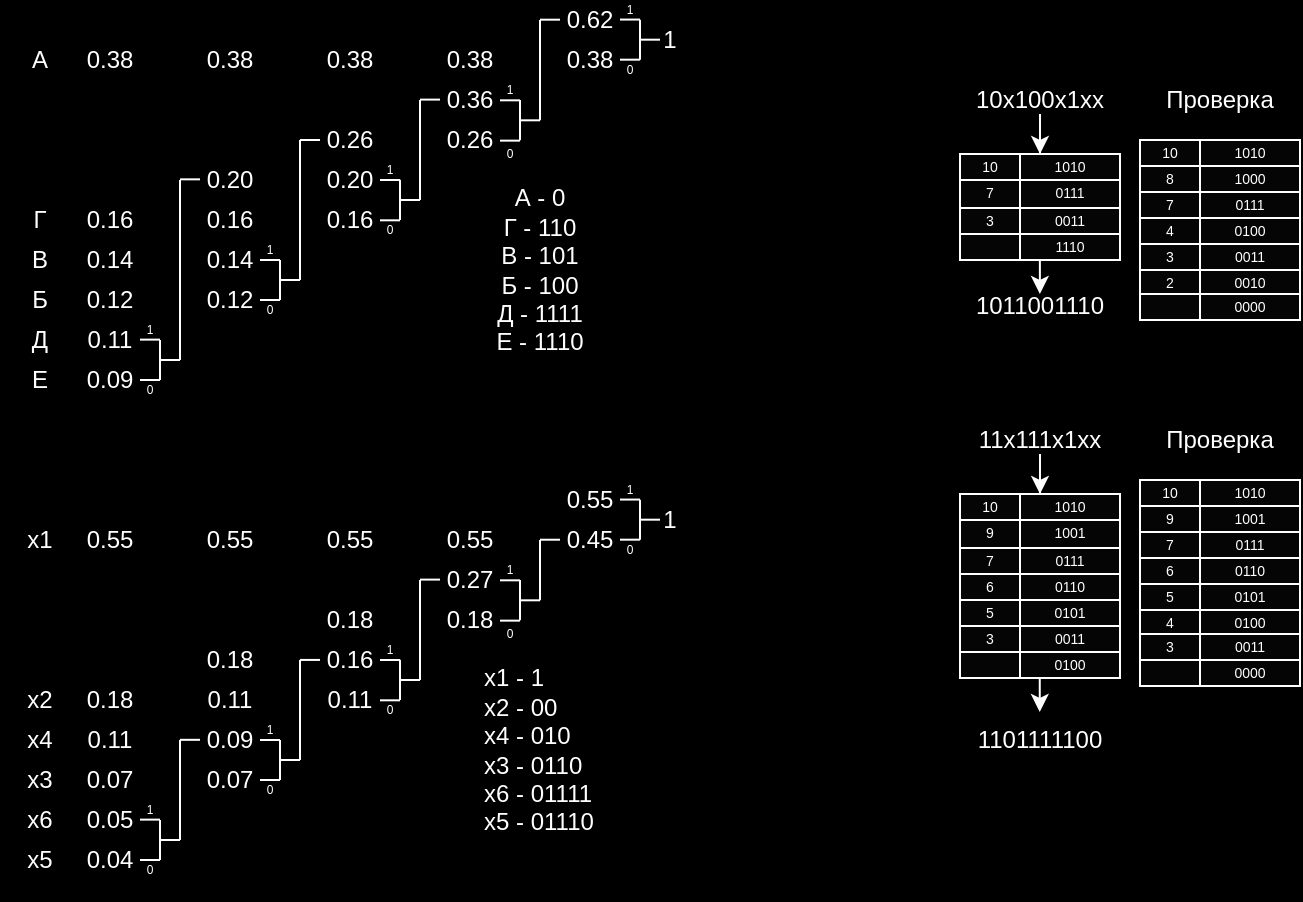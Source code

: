 <mxfile version="22.1.21" type="github">
  <diagram name="Страница — 1" id="UMc9s0K7rTMZQ858Gk6u">
    <mxGraphModel dx="416" dy="216" grid="0" gridSize="10" guides="1" tooltips="1" connect="1" arrows="1" fold="1" page="1" pageScale="1" pageWidth="4000" pageHeight="4000" background="#000000" math="0" shadow="0">
      <root>
        <mxCell id="0" />
        <mxCell id="1" parent="0" />
        <mxCell id="ulfFPQIWl4YOHW4_dTjG-2" value="А" style="text;html=1;strokeColor=none;fillColor=none;align=center;verticalAlign=middle;whiteSpace=wrap;rounded=0;fontColor=#FFFFFF;" vertex="1" parent="1">
          <mxGeometry x="40" y="10" width="40" height="40" as="geometry" />
        </mxCell>
        <mxCell id="ulfFPQIWl4YOHW4_dTjG-3" value="Г" style="text;html=1;strokeColor=none;fillColor=none;align=center;verticalAlign=middle;whiteSpace=wrap;rounded=0;fontColor=#FFFFFF;" vertex="1" parent="1">
          <mxGeometry x="40" y="90" width="40" height="40" as="geometry" />
        </mxCell>
        <mxCell id="ulfFPQIWl4YOHW4_dTjG-4" value="В" style="text;html=1;strokeColor=none;fillColor=none;align=center;verticalAlign=middle;whiteSpace=wrap;rounded=0;fontColor=#FFFFFF;" vertex="1" parent="1">
          <mxGeometry x="40" y="110" width="40" height="40" as="geometry" />
        </mxCell>
        <mxCell id="ulfFPQIWl4YOHW4_dTjG-5" value="Б" style="text;html=1;strokeColor=none;fillColor=none;align=center;verticalAlign=middle;whiteSpace=wrap;rounded=0;fontColor=#FFFFFF;" vertex="1" parent="1">
          <mxGeometry x="40" y="130" width="40" height="40" as="geometry" />
        </mxCell>
        <mxCell id="ulfFPQIWl4YOHW4_dTjG-6" value="Д" style="text;html=1;strokeColor=none;fillColor=none;align=center;verticalAlign=middle;whiteSpace=wrap;rounded=0;fontColor=#FFFFFF;" vertex="1" parent="1">
          <mxGeometry x="40" y="150" width="40" height="40" as="geometry" />
        </mxCell>
        <mxCell id="ulfFPQIWl4YOHW4_dTjG-7" value="Е" style="text;html=1;strokeColor=none;fillColor=none;align=center;verticalAlign=middle;whiteSpace=wrap;rounded=0;fontColor=#FFFFFF;" vertex="1" parent="1">
          <mxGeometry x="40" y="170" width="40" height="40" as="geometry" />
        </mxCell>
        <mxCell id="ulfFPQIWl4YOHW4_dTjG-8" value="0.38" style="text;html=1;strokeColor=none;fillColor=none;align=center;verticalAlign=middle;whiteSpace=wrap;rounded=0;fontColor=#FFFFFF;" vertex="1" parent="1">
          <mxGeometry x="80" y="10" width="30" height="40" as="geometry" />
        </mxCell>
        <mxCell id="ulfFPQIWl4YOHW4_dTjG-9" value="0.16" style="text;html=1;strokeColor=none;fillColor=none;align=center;verticalAlign=middle;whiteSpace=wrap;rounded=0;fontColor=#FFFFFF;" vertex="1" parent="1">
          <mxGeometry x="80" y="90" width="30" height="40" as="geometry" />
        </mxCell>
        <mxCell id="ulfFPQIWl4YOHW4_dTjG-10" value="0.14" style="text;html=1;strokeColor=none;fillColor=none;align=center;verticalAlign=middle;whiteSpace=wrap;rounded=0;fontColor=#FFFFFF;" vertex="1" parent="1">
          <mxGeometry x="80" y="110" width="30" height="40" as="geometry" />
        </mxCell>
        <mxCell id="ulfFPQIWl4YOHW4_dTjG-11" value="0.12" style="text;html=1;strokeColor=none;fillColor=none;align=center;verticalAlign=middle;whiteSpace=wrap;rounded=0;fontColor=#FFFFFF;" vertex="1" parent="1">
          <mxGeometry x="80" y="130" width="30" height="40" as="geometry" />
        </mxCell>
        <mxCell id="ulfFPQIWl4YOHW4_dTjG-12" value="0.11" style="text;html=1;strokeColor=none;fillColor=none;align=center;verticalAlign=middle;whiteSpace=wrap;rounded=0;fontColor=#FFFFFF;" vertex="1" parent="1">
          <mxGeometry x="80" y="150" width="30" height="40" as="geometry" />
        </mxCell>
        <mxCell id="ulfFPQIWl4YOHW4_dTjG-13" value="0.09" style="text;html=1;strokeColor=none;fillColor=none;align=center;verticalAlign=middle;whiteSpace=wrap;rounded=0;fontColor=#FFFFFF;" vertex="1" parent="1">
          <mxGeometry x="80" y="170" width="30" height="40" as="geometry" />
        </mxCell>
        <mxCell id="ulfFPQIWl4YOHW4_dTjG-14" value="" style="endArrow=none;html=1;rounded=0;fontColor=#FFFFFF;strokeColor=#FFFFFF;" edge="1" parent="1">
          <mxGeometry width="50" height="50" relative="1" as="geometry">
            <mxPoint x="120" y="190" as="sourcePoint" />
            <mxPoint x="120" y="170" as="targetPoint" />
          </mxGeometry>
        </mxCell>
        <mxCell id="ulfFPQIWl4YOHW4_dTjG-15" value="" style="endArrow=none;html=1;rounded=0;fontColor=#FFFFFF;strokeColor=#FFFFFF;" edge="1" parent="1">
          <mxGeometry width="50" height="50" relative="1" as="geometry">
            <mxPoint x="110" y="169.81" as="sourcePoint" />
            <mxPoint x="120" y="169.81" as="targetPoint" />
          </mxGeometry>
        </mxCell>
        <mxCell id="ulfFPQIWl4YOHW4_dTjG-16" value="" style="endArrow=none;html=1;rounded=0;fontColor=#FFFFFF;strokeColor=#FFFFFF;" edge="1" parent="1">
          <mxGeometry width="50" height="50" relative="1" as="geometry">
            <mxPoint x="110" y="190" as="sourcePoint" />
            <mxPoint x="120" y="190" as="targetPoint" />
          </mxGeometry>
        </mxCell>
        <mxCell id="ulfFPQIWl4YOHW4_dTjG-17" value="" style="endArrow=none;html=1;rounded=0;fontColor=#FFFFFF;strokeColor=#FFFFFF;" edge="1" parent="1">
          <mxGeometry width="50" height="50" relative="1" as="geometry">
            <mxPoint x="120" y="180" as="sourcePoint" />
            <mxPoint x="130" y="180" as="targetPoint" />
          </mxGeometry>
        </mxCell>
        <mxCell id="ulfFPQIWl4YOHW4_dTjG-18" value="" style="endArrow=none;html=1;rounded=0;fontColor=#FFFFFF;strokeColor=#FFFFFF;" edge="1" parent="1">
          <mxGeometry width="50" height="50" relative="1" as="geometry">
            <mxPoint x="130" y="180" as="sourcePoint" />
            <mxPoint x="130" y="90" as="targetPoint" />
          </mxGeometry>
        </mxCell>
        <mxCell id="ulfFPQIWl4YOHW4_dTjG-19" value="" style="endArrow=none;html=1;rounded=0;fontColor=#FFFFFF;strokeColor=#FFFFFF;" edge="1" parent="1">
          <mxGeometry width="50" height="50" relative="1" as="geometry">
            <mxPoint x="130" y="89.67" as="sourcePoint" />
            <mxPoint x="140" y="89.67" as="targetPoint" />
          </mxGeometry>
        </mxCell>
        <mxCell id="ulfFPQIWl4YOHW4_dTjG-20" value="0.20" style="text;html=1;strokeColor=none;fillColor=none;align=center;verticalAlign=middle;whiteSpace=wrap;rounded=0;fontColor=#FFFFFF;" vertex="1" parent="1">
          <mxGeometry x="140" y="80" width="30" height="20" as="geometry" />
        </mxCell>
        <mxCell id="ulfFPQIWl4YOHW4_dTjG-21" value="0.38" style="text;html=1;strokeColor=none;fillColor=none;align=center;verticalAlign=middle;whiteSpace=wrap;rounded=0;fontColor=#FFFFFF;" vertex="1" parent="1">
          <mxGeometry x="140" y="20" width="30" height="20" as="geometry" />
        </mxCell>
        <mxCell id="ulfFPQIWl4YOHW4_dTjG-22" value="0.16" style="text;html=1;strokeColor=none;fillColor=none;align=center;verticalAlign=middle;whiteSpace=wrap;rounded=0;fontColor=#FFFFFF;" vertex="1" parent="1">
          <mxGeometry x="140" y="100" width="30" height="20" as="geometry" />
        </mxCell>
        <mxCell id="ulfFPQIWl4YOHW4_dTjG-23" value="0.14" style="text;html=1;strokeColor=none;fillColor=none;align=center;verticalAlign=middle;whiteSpace=wrap;rounded=0;fontColor=#FFFFFF;" vertex="1" parent="1">
          <mxGeometry x="140" y="120" width="30" height="20" as="geometry" />
        </mxCell>
        <mxCell id="ulfFPQIWl4YOHW4_dTjG-24" value="0.12" style="text;html=1;strokeColor=none;fillColor=none;align=center;verticalAlign=middle;whiteSpace=wrap;rounded=0;fontColor=#FFFFFF;" vertex="1" parent="1">
          <mxGeometry x="140" y="140" width="30" height="20" as="geometry" />
        </mxCell>
        <mxCell id="ulfFPQIWl4YOHW4_dTjG-25" value="" style="endArrow=none;html=1;rounded=0;fontColor=#FFFFFF;strokeColor=#FFFFFF;" edge="1" parent="1">
          <mxGeometry width="50" height="50" relative="1" as="geometry">
            <mxPoint x="180" y="150" as="sourcePoint" />
            <mxPoint x="180" y="130" as="targetPoint" />
          </mxGeometry>
        </mxCell>
        <mxCell id="ulfFPQIWl4YOHW4_dTjG-26" value="" style="endArrow=none;html=1;rounded=0;fontColor=#FFFFFF;strokeColor=#FFFFFF;" edge="1" parent="1">
          <mxGeometry width="50" height="50" relative="1" as="geometry">
            <mxPoint x="170" y="130" as="sourcePoint" />
            <mxPoint x="180" y="130" as="targetPoint" />
          </mxGeometry>
        </mxCell>
        <mxCell id="ulfFPQIWl4YOHW4_dTjG-27" value="" style="endArrow=none;html=1;rounded=0;fontColor=#FFFFFF;strokeColor=#FFFFFF;" edge="1" parent="1">
          <mxGeometry width="50" height="50" relative="1" as="geometry">
            <mxPoint x="170" y="150" as="sourcePoint" />
            <mxPoint x="180" y="150" as="targetPoint" />
          </mxGeometry>
        </mxCell>
        <mxCell id="ulfFPQIWl4YOHW4_dTjG-28" value="" style="endArrow=none;html=1;rounded=0;fontColor=#FFFFFF;strokeColor=#FFFFFF;" edge="1" parent="1">
          <mxGeometry width="50" height="50" relative="1" as="geometry">
            <mxPoint x="180" y="140" as="sourcePoint" />
            <mxPoint x="190" y="140" as="targetPoint" />
          </mxGeometry>
        </mxCell>
        <mxCell id="ulfFPQIWl4YOHW4_dTjG-29" value="" style="endArrow=none;html=1;rounded=0;fontColor=#FFFFFF;strokeColor=#FFFFFF;" edge="1" parent="1">
          <mxGeometry width="50" height="50" relative="1" as="geometry">
            <mxPoint x="190" y="140" as="sourcePoint" />
            <mxPoint x="190" y="70" as="targetPoint" />
          </mxGeometry>
        </mxCell>
        <mxCell id="ulfFPQIWl4YOHW4_dTjG-30" value="0.16" style="text;html=1;strokeColor=none;fillColor=none;align=center;verticalAlign=middle;whiteSpace=wrap;rounded=0;fontColor=#FFFFFF;" vertex="1" parent="1">
          <mxGeometry x="200" y="100" width="30" height="20" as="geometry" />
        </mxCell>
        <mxCell id="ulfFPQIWl4YOHW4_dTjG-31" value="" style="endArrow=none;html=1;rounded=0;fontColor=#FFFFFF;strokeColor=#FFFFFF;" edge="1" parent="1">
          <mxGeometry width="50" height="50" relative="1" as="geometry">
            <mxPoint x="190" y="70" as="sourcePoint" />
            <mxPoint x="200" y="70" as="targetPoint" />
          </mxGeometry>
        </mxCell>
        <mxCell id="ulfFPQIWl4YOHW4_dTjG-32" value="0.20" style="text;html=1;strokeColor=none;fillColor=none;align=center;verticalAlign=middle;whiteSpace=wrap;rounded=0;fontColor=#FFFFFF;" vertex="1" parent="1">
          <mxGeometry x="200" y="80" width="30" height="20" as="geometry" />
        </mxCell>
        <mxCell id="ulfFPQIWl4YOHW4_dTjG-33" value="0.26" style="text;html=1;strokeColor=none;fillColor=none;align=center;verticalAlign=middle;whiteSpace=wrap;rounded=0;fontColor=#FFFFFF;" vertex="1" parent="1">
          <mxGeometry x="200" y="60" width="30" height="20" as="geometry" />
        </mxCell>
        <mxCell id="ulfFPQIWl4YOHW4_dTjG-34" value="0.38" style="text;html=1;strokeColor=none;fillColor=none;align=center;verticalAlign=middle;whiteSpace=wrap;rounded=0;fontColor=#FFFFFF;" vertex="1" parent="1">
          <mxGeometry x="200" y="20" width="30" height="20" as="geometry" />
        </mxCell>
        <mxCell id="ulfFPQIWl4YOHW4_dTjG-35" value="0.38" style="text;html=1;strokeColor=none;fillColor=none;align=center;verticalAlign=middle;whiteSpace=wrap;rounded=0;fontColor=#FFFFFF;" vertex="1" parent="1">
          <mxGeometry x="260" y="20" width="30" height="20" as="geometry" />
        </mxCell>
        <mxCell id="ulfFPQIWl4YOHW4_dTjG-36" value="" style="endArrow=none;html=1;rounded=0;fontColor=#FFFFFF;strokeColor=#FFFFFF;" edge="1" parent="1">
          <mxGeometry width="50" height="50" relative="1" as="geometry">
            <mxPoint x="240" y="110" as="sourcePoint" />
            <mxPoint x="240" y="89.9" as="targetPoint" />
          </mxGeometry>
        </mxCell>
        <mxCell id="ulfFPQIWl4YOHW4_dTjG-37" value="" style="endArrow=none;html=1;rounded=0;fontColor=#FFFFFF;strokeColor=#FFFFFF;" edge="1" parent="1">
          <mxGeometry width="50" height="50" relative="1" as="geometry">
            <mxPoint x="290" y="50.16" as="sourcePoint" />
            <mxPoint x="300" y="50.16" as="targetPoint" />
          </mxGeometry>
        </mxCell>
        <mxCell id="ulfFPQIWl4YOHW4_dTjG-38" value="" style="endArrow=none;html=1;rounded=0;fontColor=#FFFFFF;strokeColor=#FFFFFF;" edge="1" parent="1">
          <mxGeometry width="50" height="50" relative="1" as="geometry">
            <mxPoint x="290" y="70.32" as="sourcePoint" />
            <mxPoint x="300" y="70.32" as="targetPoint" />
          </mxGeometry>
        </mxCell>
        <mxCell id="ulfFPQIWl4YOHW4_dTjG-39" value="" style="endArrow=none;html=1;rounded=0;fontColor=#FFFFFF;strokeColor=#FFFFFF;" edge="1" parent="1">
          <mxGeometry width="50" height="50" relative="1" as="geometry">
            <mxPoint x="240" y="100" as="sourcePoint" />
            <mxPoint x="250" y="100" as="targetPoint" />
          </mxGeometry>
        </mxCell>
        <mxCell id="ulfFPQIWl4YOHW4_dTjG-40" value="" style="endArrow=none;html=1;rounded=0;fontColor=#FFFFFF;strokeColor=#FFFFFF;" edge="1" parent="1">
          <mxGeometry width="50" height="50" relative="1" as="geometry">
            <mxPoint x="250" y="100" as="sourcePoint" />
            <mxPoint x="250" y="50" as="targetPoint" />
          </mxGeometry>
        </mxCell>
        <mxCell id="ulfFPQIWl4YOHW4_dTjG-41" value="0.36" style="text;html=1;strokeColor=none;fillColor=none;align=center;verticalAlign=middle;whiteSpace=wrap;rounded=0;fontColor=#FFFFFF;" vertex="1" parent="1">
          <mxGeometry x="260" y="40" width="30" height="20" as="geometry" />
        </mxCell>
        <mxCell id="ulfFPQIWl4YOHW4_dTjG-42" value="" style="endArrow=none;html=1;rounded=0;fontColor=#FFFFFF;strokeColor=#FFFFFF;" edge="1" parent="1">
          <mxGeometry width="50" height="50" relative="1" as="geometry">
            <mxPoint x="250" y="49.8" as="sourcePoint" />
            <mxPoint x="260" y="49.8" as="targetPoint" />
          </mxGeometry>
        </mxCell>
        <mxCell id="ulfFPQIWl4YOHW4_dTjG-43" value="0.26" style="text;html=1;strokeColor=none;fillColor=none;align=center;verticalAlign=middle;whiteSpace=wrap;rounded=0;fontColor=#FFFFFF;" vertex="1" parent="1">
          <mxGeometry x="260" y="60" width="30" height="20" as="geometry" />
        </mxCell>
        <mxCell id="ulfFPQIWl4YOHW4_dTjG-44" value="" style="endArrow=none;html=1;rounded=0;fontColor=#FFFFFF;strokeColor=#FFFFFF;" edge="1" parent="1">
          <mxGeometry width="50" height="50" relative="1" as="geometry">
            <mxPoint x="300" y="70.16" as="sourcePoint" />
            <mxPoint x="300" y="50.06" as="targetPoint" />
          </mxGeometry>
        </mxCell>
        <mxCell id="ulfFPQIWl4YOHW4_dTjG-45" value="" style="endArrow=none;html=1;rounded=0;fontColor=#FFFFFF;strokeColor=#FFFFFF;" edge="1" parent="1">
          <mxGeometry width="50" height="50" relative="1" as="geometry">
            <mxPoint x="300" y="60.16" as="sourcePoint" />
            <mxPoint x="310" y="60.16" as="targetPoint" />
          </mxGeometry>
        </mxCell>
        <mxCell id="ulfFPQIWl4YOHW4_dTjG-46" value="" style="endArrow=none;html=1;rounded=0;fontColor=#FFFFFF;strokeColor=#FFFFFF;" edge="1" parent="1">
          <mxGeometry width="50" height="50" relative="1" as="geometry">
            <mxPoint x="310" y="60.16" as="sourcePoint" />
            <mxPoint x="310" y="10" as="targetPoint" />
          </mxGeometry>
        </mxCell>
        <mxCell id="ulfFPQIWl4YOHW4_dTjG-47" value="" style="endArrow=none;html=1;rounded=0;fontColor=#FFFFFF;strokeColor=#FFFFFF;" edge="1" parent="1">
          <mxGeometry width="50" height="50" relative="1" as="geometry">
            <mxPoint x="310" y="9.84" as="sourcePoint" />
            <mxPoint x="320" y="9.84" as="targetPoint" />
          </mxGeometry>
        </mxCell>
        <mxCell id="ulfFPQIWl4YOHW4_dTjG-48" value="0.62" style="text;html=1;strokeColor=none;fillColor=none;align=center;verticalAlign=middle;whiteSpace=wrap;rounded=0;fontColor=#FFFFFF;" vertex="1" parent="1">
          <mxGeometry x="320" width="30" height="20" as="geometry" />
        </mxCell>
        <mxCell id="ulfFPQIWl4YOHW4_dTjG-50" value="0.38" style="text;html=1;strokeColor=none;fillColor=none;align=center;verticalAlign=middle;whiteSpace=wrap;rounded=0;fontColor=#FFFFFF;" vertex="1" parent="1">
          <mxGeometry x="320" y="20" width="30" height="20" as="geometry" />
        </mxCell>
        <mxCell id="ulfFPQIWl4YOHW4_dTjG-51" value="" style="endArrow=none;html=1;rounded=0;fontColor=#FFFFFF;strokeColor=#FFFFFF;" edge="1" parent="1">
          <mxGeometry width="50" height="50" relative="1" as="geometry">
            <mxPoint x="350" y="9.78" as="sourcePoint" />
            <mxPoint x="360" y="9.78" as="targetPoint" />
          </mxGeometry>
        </mxCell>
        <mxCell id="ulfFPQIWl4YOHW4_dTjG-52" value="" style="endArrow=none;html=1;rounded=0;fontColor=#FFFFFF;strokeColor=#FFFFFF;" edge="1" parent="1">
          <mxGeometry width="50" height="50" relative="1" as="geometry">
            <mxPoint x="350" y="29.84" as="sourcePoint" />
            <mxPoint x="360" y="29.84" as="targetPoint" />
          </mxGeometry>
        </mxCell>
        <mxCell id="ulfFPQIWl4YOHW4_dTjG-53" value="" style="endArrow=none;html=1;rounded=0;fontColor=#FFFFFF;strokeColor=#FFFFFF;" edge="1" parent="1">
          <mxGeometry width="50" height="50" relative="1" as="geometry">
            <mxPoint x="360" y="29.84" as="sourcePoint" />
            <mxPoint x="360" y="9.84" as="targetPoint" />
          </mxGeometry>
        </mxCell>
        <mxCell id="ulfFPQIWl4YOHW4_dTjG-54" value="" style="endArrow=none;html=1;rounded=0;fontColor=#FFFFFF;strokeColor=#FFFFFF;" edge="1" parent="1">
          <mxGeometry width="50" height="50" relative="1" as="geometry">
            <mxPoint x="360" y="19.84" as="sourcePoint" />
            <mxPoint x="370" y="19.84" as="targetPoint" />
          </mxGeometry>
        </mxCell>
        <mxCell id="ulfFPQIWl4YOHW4_dTjG-57" value="1" style="text;html=1;strokeColor=none;fillColor=none;align=center;verticalAlign=middle;whiteSpace=wrap;rounded=0;fontColor=#FFFFFF;" vertex="1" parent="1">
          <mxGeometry x="360" y="10" width="30" height="20" as="geometry" />
        </mxCell>
        <mxCell id="ulfFPQIWl4YOHW4_dTjG-58" value="" style="endArrow=none;html=1;rounded=0;fontColor=#FFFFFF;strokeColor=#FFFFFF;" edge="1" parent="1">
          <mxGeometry width="50" height="50" relative="1" as="geometry">
            <mxPoint x="230" y="90" as="sourcePoint" />
            <mxPoint x="240" y="90" as="targetPoint" />
          </mxGeometry>
        </mxCell>
        <mxCell id="ulfFPQIWl4YOHW4_dTjG-59" value="" style="endArrow=none;html=1;rounded=0;fontColor=#FFFFFF;strokeColor=#FFFFFF;" edge="1" parent="1">
          <mxGeometry width="50" height="50" relative="1" as="geometry">
            <mxPoint x="230" y="110.16" as="sourcePoint" />
            <mxPoint x="240" y="110.16" as="targetPoint" />
          </mxGeometry>
        </mxCell>
        <mxCell id="ulfFPQIWl4YOHW4_dTjG-60" value="0" style="text;html=1;strokeColor=none;fillColor=none;align=center;verticalAlign=middle;whiteSpace=wrap;rounded=0;fontSize=6;fontColor=#FFFFFF;" vertex="1" parent="1">
          <mxGeometry x="110" y="190" width="10" height="10" as="geometry" />
        </mxCell>
        <mxCell id="ulfFPQIWl4YOHW4_dTjG-61" value="1" style="text;html=1;strokeColor=none;fillColor=none;align=center;verticalAlign=middle;whiteSpace=wrap;rounded=0;fontSize=6;fontColor=#FFFFFF;" vertex="1" parent="1">
          <mxGeometry x="110" y="160" width="10" height="10" as="geometry" />
        </mxCell>
        <mxCell id="ulfFPQIWl4YOHW4_dTjG-62" value="1" style="text;html=1;strokeColor=none;fillColor=none;align=center;verticalAlign=middle;whiteSpace=wrap;rounded=0;fontSize=6;fontColor=#FFFFFF;" vertex="1" parent="1">
          <mxGeometry x="170" y="120" width="10" height="10" as="geometry" />
        </mxCell>
        <mxCell id="ulfFPQIWl4YOHW4_dTjG-63" value="0" style="text;html=1;strokeColor=none;fillColor=none;align=center;verticalAlign=middle;whiteSpace=wrap;rounded=0;fontSize=6;fontColor=#FFFFFF;" vertex="1" parent="1">
          <mxGeometry x="170" y="150" width="10" height="10" as="geometry" />
        </mxCell>
        <mxCell id="ulfFPQIWl4YOHW4_dTjG-64" value="1" style="text;html=1;strokeColor=none;fillColor=none;align=center;verticalAlign=middle;whiteSpace=wrap;rounded=0;fontSize=6;fontColor=#FFFFFF;" vertex="1" parent="1">
          <mxGeometry x="230" y="80" width="10" height="10" as="geometry" />
        </mxCell>
        <mxCell id="ulfFPQIWl4YOHW4_dTjG-65" value="0" style="text;html=1;strokeColor=none;fillColor=none;align=center;verticalAlign=middle;whiteSpace=wrap;rounded=0;fontSize=6;fontColor=#FFFFFF;" vertex="1" parent="1">
          <mxGeometry x="230" y="110" width="10" height="10" as="geometry" />
        </mxCell>
        <mxCell id="ulfFPQIWl4YOHW4_dTjG-66" value="1" style="text;html=1;strokeColor=none;fillColor=none;align=center;verticalAlign=middle;whiteSpace=wrap;rounded=0;fontSize=6;fontColor=#FFFFFF;" vertex="1" parent="1">
          <mxGeometry x="290" y="40" width="10" height="10" as="geometry" />
        </mxCell>
        <mxCell id="ulfFPQIWl4YOHW4_dTjG-67" value="0" style="text;html=1;strokeColor=none;fillColor=none;align=center;verticalAlign=middle;whiteSpace=wrap;rounded=0;fontSize=6;fontColor=#FFFFFF;" vertex="1" parent="1">
          <mxGeometry x="290" y="72" width="10" height="10" as="geometry" />
        </mxCell>
        <mxCell id="ulfFPQIWl4YOHW4_dTjG-68" value="1" style="text;html=1;strokeColor=none;fillColor=none;align=center;verticalAlign=middle;whiteSpace=wrap;rounded=0;fontSize=6;fontColor=#FFFFFF;" vertex="1" parent="1">
          <mxGeometry x="350" width="10" height="10" as="geometry" />
        </mxCell>
        <mxCell id="ulfFPQIWl4YOHW4_dTjG-70" value="0" style="text;html=1;strokeColor=none;fillColor=none;align=center;verticalAlign=middle;whiteSpace=wrap;rounded=0;fontSize=6;fontColor=#FFFFFF;" vertex="1" parent="1">
          <mxGeometry x="350" y="30" width="10" height="10" as="geometry" />
        </mxCell>
        <mxCell id="ulfFPQIWl4YOHW4_dTjG-71" value="А - 0&lt;br&gt;Г - 110&lt;br&gt;В - 101&lt;br&gt;Б - 100&lt;br&gt;Д - 1111&lt;br&gt;Е - 1110" style="text;html=1;strokeColor=none;fillColor=none;align=center;verticalAlign=middle;whiteSpace=wrap;rounded=0;fontColor=#FFFFFF;" vertex="1" parent="1">
          <mxGeometry x="280" y="90" width="60" height="90" as="geometry" />
        </mxCell>
        <mxCell id="ulfFPQIWl4YOHW4_dTjG-125" style="edgeStyle=orthogonalEdgeStyle;rounded=0;orthogonalLoop=1;jettySize=auto;html=1;entryX=0.5;entryY=0;entryDx=0;entryDy=0;strokeColor=#FFFFFF;" edge="1" parent="1" source="ulfFPQIWl4YOHW4_dTjG-72" target="ulfFPQIWl4YOHW4_dTjG-74">
          <mxGeometry relative="1" as="geometry" />
        </mxCell>
        <mxCell id="ulfFPQIWl4YOHW4_dTjG-72" value="10х100х1хх" style="text;html=1;strokeColor=none;fillColor=none;align=center;verticalAlign=middle;whiteSpace=wrap;rounded=0;fontColor=#FFFFFF;" vertex="1" parent="1">
          <mxGeometry x="520" y="40" width="80" height="20" as="geometry" />
        </mxCell>
        <mxCell id="ulfFPQIWl4YOHW4_dTjG-74" value="" style="shape=table;startSize=0;container=1;collapsible=0;childLayout=tableLayout;fontSize=16;fillColor=#050505;strokeColor=#FFFFFF;fontColor=#FFFFFF;" vertex="1" parent="1">
          <mxGeometry x="520" y="77" width="80" height="53" as="geometry" />
        </mxCell>
        <mxCell id="ulfFPQIWl4YOHW4_dTjG-75" value="" style="shape=tableRow;horizontal=0;startSize=0;swimlaneHead=0;swimlaneBody=0;strokeColor=inherit;top=0;left=0;bottom=0;right=0;collapsible=0;dropTarget=0;fillColor=none;points=[[0,0.5],[1,0.5]];portConstraint=eastwest;fontSize=16;" vertex="1" parent="ulfFPQIWl4YOHW4_dTjG-74">
          <mxGeometry width="80" height="13" as="geometry" />
        </mxCell>
        <mxCell id="ulfFPQIWl4YOHW4_dTjG-76" value="10" style="shape=partialRectangle;html=1;whiteSpace=wrap;connectable=0;strokeColor=inherit;overflow=hidden;fillColor=none;top=0;left=0;bottom=0;right=0;pointerEvents=1;fontSize=7;fontColor=#FFFFFF;" vertex="1" parent="ulfFPQIWl4YOHW4_dTjG-75">
          <mxGeometry width="30" height="13" as="geometry">
            <mxRectangle width="30" height="13" as="alternateBounds" />
          </mxGeometry>
        </mxCell>
        <mxCell id="ulfFPQIWl4YOHW4_dTjG-77" value="1010" style="shape=partialRectangle;html=1;whiteSpace=wrap;connectable=0;strokeColor=inherit;overflow=hidden;fillColor=none;top=0;left=0;bottom=0;right=0;pointerEvents=1;fontSize=7;fontColor=#FFFFFF;" vertex="1" parent="ulfFPQIWl4YOHW4_dTjG-75">
          <mxGeometry x="30" width="50" height="13" as="geometry">
            <mxRectangle width="50" height="13" as="alternateBounds" />
          </mxGeometry>
        </mxCell>
        <mxCell id="ulfFPQIWl4YOHW4_dTjG-79" value="" style="shape=tableRow;horizontal=0;startSize=0;swimlaneHead=0;swimlaneBody=0;strokeColor=inherit;top=0;left=0;bottom=0;right=0;collapsible=0;dropTarget=0;fillColor=none;points=[[0,0.5],[1,0.5]];portConstraint=eastwest;fontSize=16;" vertex="1" parent="ulfFPQIWl4YOHW4_dTjG-74">
          <mxGeometry y="13" width="80" height="14" as="geometry" />
        </mxCell>
        <mxCell id="ulfFPQIWl4YOHW4_dTjG-80" value="7" style="shape=partialRectangle;html=1;whiteSpace=wrap;connectable=0;strokeColor=inherit;overflow=hidden;fillColor=none;top=0;left=0;bottom=0;right=0;pointerEvents=1;fontSize=7;fontColor=#FFFFFF;" vertex="1" parent="ulfFPQIWl4YOHW4_dTjG-79">
          <mxGeometry width="30" height="14" as="geometry">
            <mxRectangle width="30" height="14" as="alternateBounds" />
          </mxGeometry>
        </mxCell>
        <mxCell id="ulfFPQIWl4YOHW4_dTjG-81" value="0111" style="shape=partialRectangle;html=1;whiteSpace=wrap;connectable=0;strokeColor=inherit;overflow=hidden;fillColor=none;top=0;left=0;bottom=0;right=0;pointerEvents=1;fontSize=7;fontColor=#FFFFFF;" vertex="1" parent="ulfFPQIWl4YOHW4_dTjG-79">
          <mxGeometry x="30" width="50" height="14" as="geometry">
            <mxRectangle width="50" height="14" as="alternateBounds" />
          </mxGeometry>
        </mxCell>
        <mxCell id="ulfFPQIWl4YOHW4_dTjG-83" value="" style="shape=tableRow;horizontal=0;startSize=0;swimlaneHead=0;swimlaneBody=0;strokeColor=inherit;top=0;left=0;bottom=0;right=0;collapsible=0;dropTarget=0;fillColor=none;points=[[0,0.5],[1,0.5]];portConstraint=eastwest;fontSize=16;" vertex="1" parent="ulfFPQIWl4YOHW4_dTjG-74">
          <mxGeometry y="27" width="80" height="13" as="geometry" />
        </mxCell>
        <mxCell id="ulfFPQIWl4YOHW4_dTjG-84" value="3" style="shape=partialRectangle;html=1;whiteSpace=wrap;connectable=0;strokeColor=inherit;overflow=hidden;fillColor=none;top=0;left=0;bottom=0;right=0;pointerEvents=1;fontSize=7;fontColor=#FFFFFF;" vertex="1" parent="ulfFPQIWl4YOHW4_dTjG-83">
          <mxGeometry width="30" height="13" as="geometry">
            <mxRectangle width="30" height="13" as="alternateBounds" />
          </mxGeometry>
        </mxCell>
        <mxCell id="ulfFPQIWl4YOHW4_dTjG-85" value="0011" style="shape=partialRectangle;html=1;whiteSpace=wrap;connectable=0;strokeColor=inherit;overflow=hidden;fillColor=none;top=0;left=0;bottom=0;right=0;pointerEvents=1;fontSize=7;fontColor=#FFFFFF;" vertex="1" parent="ulfFPQIWl4YOHW4_dTjG-83">
          <mxGeometry x="30" width="50" height="13" as="geometry">
            <mxRectangle width="50" height="13" as="alternateBounds" />
          </mxGeometry>
        </mxCell>
        <mxCell id="ulfFPQIWl4YOHW4_dTjG-87" style="shape=tableRow;horizontal=0;startSize=0;swimlaneHead=0;swimlaneBody=0;strokeColor=inherit;top=0;left=0;bottom=0;right=0;collapsible=0;dropTarget=0;fillColor=none;points=[[0,0.5],[1,0.5]];portConstraint=eastwest;fontSize=16;" vertex="1" parent="ulfFPQIWl4YOHW4_dTjG-74">
          <mxGeometry y="40" width="80" height="13" as="geometry" />
        </mxCell>
        <mxCell id="ulfFPQIWl4YOHW4_dTjG-88" style="shape=partialRectangle;html=1;whiteSpace=wrap;connectable=0;strokeColor=inherit;overflow=hidden;fillColor=none;top=0;left=0;bottom=0;right=0;pointerEvents=1;fontSize=7;fontColor=#FFFFFF;" vertex="1" parent="ulfFPQIWl4YOHW4_dTjG-87">
          <mxGeometry width="30" height="13" as="geometry">
            <mxRectangle width="30" height="13" as="alternateBounds" />
          </mxGeometry>
        </mxCell>
        <mxCell id="ulfFPQIWl4YOHW4_dTjG-89" value="1110" style="shape=partialRectangle;html=1;whiteSpace=wrap;connectable=0;strokeColor=inherit;overflow=hidden;fillColor=none;top=0;left=0;bottom=0;right=0;pointerEvents=1;fontSize=7;fontColor=#FFFFFF;" vertex="1" parent="ulfFPQIWl4YOHW4_dTjG-87">
          <mxGeometry x="30" width="50" height="13" as="geometry">
            <mxRectangle width="50" height="13" as="alternateBounds" />
          </mxGeometry>
        </mxCell>
        <mxCell id="ulfFPQIWl4YOHW4_dTjG-99" value="1011001110" style="text;html=1;strokeColor=none;fillColor=none;align=center;verticalAlign=middle;whiteSpace=wrap;rounded=0;fontColor=#FFFFFF;" vertex="1" parent="1">
          <mxGeometry x="520" y="143" width="80" height="20" as="geometry" />
        </mxCell>
        <mxCell id="ulfFPQIWl4YOHW4_dTjG-101" value="" style="shape=table;startSize=0;container=1;collapsible=0;childLayout=tableLayout;fontSize=16;fillColor=#050505;strokeColor=#FFFFFF;fontColor=#FFFFFF;" vertex="1" parent="1">
          <mxGeometry x="610" y="70" width="80" height="90" as="geometry" />
        </mxCell>
        <mxCell id="ulfFPQIWl4YOHW4_dTjG-102" value="" style="shape=tableRow;horizontal=0;startSize=0;swimlaneHead=0;swimlaneBody=0;strokeColor=inherit;top=0;left=0;bottom=0;right=0;collapsible=0;dropTarget=0;fillColor=none;points=[[0,0.5],[1,0.5]];portConstraint=eastwest;fontSize=16;" vertex="1" parent="ulfFPQIWl4YOHW4_dTjG-101">
          <mxGeometry width="80" height="13" as="geometry" />
        </mxCell>
        <mxCell id="ulfFPQIWl4YOHW4_dTjG-103" value="10" style="shape=partialRectangle;html=1;whiteSpace=wrap;connectable=0;strokeColor=inherit;overflow=hidden;fillColor=none;top=0;left=0;bottom=0;right=0;pointerEvents=1;fontSize=7;fontColor=#FFFFFF;" vertex="1" parent="ulfFPQIWl4YOHW4_dTjG-102">
          <mxGeometry width="30" height="13" as="geometry">
            <mxRectangle width="30" height="13" as="alternateBounds" />
          </mxGeometry>
        </mxCell>
        <mxCell id="ulfFPQIWl4YOHW4_dTjG-104" value="1010" style="shape=partialRectangle;html=1;whiteSpace=wrap;connectable=0;strokeColor=inherit;overflow=hidden;fillColor=none;top=0;left=0;bottom=0;right=0;pointerEvents=1;fontSize=7;fontColor=#FFFFFF;" vertex="1" parent="ulfFPQIWl4YOHW4_dTjG-102">
          <mxGeometry x="30" width="50" height="13" as="geometry">
            <mxRectangle width="50" height="13" as="alternateBounds" />
          </mxGeometry>
        </mxCell>
        <mxCell id="ulfFPQIWl4YOHW4_dTjG-105" value="" style="shape=tableRow;horizontal=0;startSize=0;swimlaneHead=0;swimlaneBody=0;strokeColor=inherit;top=0;left=0;bottom=0;right=0;collapsible=0;dropTarget=0;fillColor=none;points=[[0,0.5],[1,0.5]];portConstraint=eastwest;fontSize=16;" vertex="1" parent="ulfFPQIWl4YOHW4_dTjG-101">
          <mxGeometry y="13" width="80" height="13" as="geometry" />
        </mxCell>
        <mxCell id="ulfFPQIWl4YOHW4_dTjG-106" value="8" style="shape=partialRectangle;html=1;whiteSpace=wrap;connectable=0;strokeColor=inherit;overflow=hidden;fillColor=none;top=0;left=0;bottom=0;right=0;pointerEvents=1;fontSize=7;fontColor=#FFFFFF;" vertex="1" parent="ulfFPQIWl4YOHW4_dTjG-105">
          <mxGeometry width="30" height="13" as="geometry">
            <mxRectangle width="30" height="13" as="alternateBounds" />
          </mxGeometry>
        </mxCell>
        <mxCell id="ulfFPQIWl4YOHW4_dTjG-107" value="1000" style="shape=partialRectangle;html=1;whiteSpace=wrap;connectable=0;strokeColor=inherit;overflow=hidden;fillColor=none;top=0;left=0;bottom=0;right=0;pointerEvents=1;fontSize=7;fontColor=#FFFFFF;" vertex="1" parent="ulfFPQIWl4YOHW4_dTjG-105">
          <mxGeometry x="30" width="50" height="13" as="geometry">
            <mxRectangle width="50" height="13" as="alternateBounds" />
          </mxGeometry>
        </mxCell>
        <mxCell id="ulfFPQIWl4YOHW4_dTjG-108" value="" style="shape=tableRow;horizontal=0;startSize=0;swimlaneHead=0;swimlaneBody=0;strokeColor=inherit;top=0;left=0;bottom=0;right=0;collapsible=0;dropTarget=0;fillColor=none;points=[[0,0.5],[1,0.5]];portConstraint=eastwest;fontSize=16;" vertex="1" parent="ulfFPQIWl4YOHW4_dTjG-101">
          <mxGeometry y="26" width="80" height="13" as="geometry" />
        </mxCell>
        <mxCell id="ulfFPQIWl4YOHW4_dTjG-109" value="7" style="shape=partialRectangle;html=1;whiteSpace=wrap;connectable=0;strokeColor=inherit;overflow=hidden;fillColor=none;top=0;left=0;bottom=0;right=0;pointerEvents=1;fontSize=7;fontColor=#FFFFFF;" vertex="1" parent="ulfFPQIWl4YOHW4_dTjG-108">
          <mxGeometry width="30" height="13" as="geometry">
            <mxRectangle width="30" height="13" as="alternateBounds" />
          </mxGeometry>
        </mxCell>
        <mxCell id="ulfFPQIWl4YOHW4_dTjG-110" value="0111" style="shape=partialRectangle;html=1;whiteSpace=wrap;connectable=0;strokeColor=inherit;overflow=hidden;fillColor=none;top=0;left=0;bottom=0;right=0;pointerEvents=1;fontSize=7;fontColor=#FFFFFF;" vertex="1" parent="ulfFPQIWl4YOHW4_dTjG-108">
          <mxGeometry x="30" width="50" height="13" as="geometry">
            <mxRectangle width="50" height="13" as="alternateBounds" />
          </mxGeometry>
        </mxCell>
        <mxCell id="ulfFPQIWl4YOHW4_dTjG-111" style="shape=tableRow;horizontal=0;startSize=0;swimlaneHead=0;swimlaneBody=0;strokeColor=inherit;top=0;left=0;bottom=0;right=0;collapsible=0;dropTarget=0;fillColor=none;points=[[0,0.5],[1,0.5]];portConstraint=eastwest;fontSize=16;" vertex="1" parent="ulfFPQIWl4YOHW4_dTjG-101">
          <mxGeometry y="39" width="80" height="13" as="geometry" />
        </mxCell>
        <mxCell id="ulfFPQIWl4YOHW4_dTjG-112" value="4" style="shape=partialRectangle;html=1;whiteSpace=wrap;connectable=0;strokeColor=inherit;overflow=hidden;fillColor=none;top=0;left=0;bottom=0;right=0;pointerEvents=1;fontSize=7;fontColor=#FFFFFF;" vertex="1" parent="ulfFPQIWl4YOHW4_dTjG-111">
          <mxGeometry width="30" height="13" as="geometry">
            <mxRectangle width="30" height="13" as="alternateBounds" />
          </mxGeometry>
        </mxCell>
        <mxCell id="ulfFPQIWl4YOHW4_dTjG-113" value="0100" style="shape=partialRectangle;html=1;whiteSpace=wrap;connectable=0;strokeColor=inherit;overflow=hidden;fillColor=none;top=0;left=0;bottom=0;right=0;pointerEvents=1;fontSize=7;fontColor=#FFFFFF;" vertex="1" parent="ulfFPQIWl4YOHW4_dTjG-111">
          <mxGeometry x="30" width="50" height="13" as="geometry">
            <mxRectangle width="50" height="13" as="alternateBounds" />
          </mxGeometry>
        </mxCell>
        <mxCell id="ulfFPQIWl4YOHW4_dTjG-114" style="shape=tableRow;horizontal=0;startSize=0;swimlaneHead=0;swimlaneBody=0;strokeColor=inherit;top=0;left=0;bottom=0;right=0;collapsible=0;dropTarget=0;fillColor=none;points=[[0,0.5],[1,0.5]];portConstraint=eastwest;fontSize=16;" vertex="1" parent="ulfFPQIWl4YOHW4_dTjG-101">
          <mxGeometry y="52" width="80" height="13" as="geometry" />
        </mxCell>
        <mxCell id="ulfFPQIWl4YOHW4_dTjG-115" value="3" style="shape=partialRectangle;html=1;whiteSpace=wrap;connectable=0;strokeColor=inherit;overflow=hidden;fillColor=none;top=0;left=0;bottom=0;right=0;pointerEvents=1;fontSize=7;fontColor=#FFFFFF;" vertex="1" parent="ulfFPQIWl4YOHW4_dTjG-114">
          <mxGeometry width="30" height="13" as="geometry">
            <mxRectangle width="30" height="13" as="alternateBounds" />
          </mxGeometry>
        </mxCell>
        <mxCell id="ulfFPQIWl4YOHW4_dTjG-116" value="0011" style="shape=partialRectangle;html=1;whiteSpace=wrap;connectable=0;strokeColor=inherit;overflow=hidden;fillColor=none;top=0;left=0;bottom=0;right=0;pointerEvents=1;fontSize=7;fontColor=#FFFFFF;" vertex="1" parent="ulfFPQIWl4YOHW4_dTjG-114">
          <mxGeometry x="30" width="50" height="13" as="geometry">
            <mxRectangle width="50" height="13" as="alternateBounds" />
          </mxGeometry>
        </mxCell>
        <mxCell id="ulfFPQIWl4YOHW4_dTjG-117" style="shape=tableRow;horizontal=0;startSize=0;swimlaneHead=0;swimlaneBody=0;strokeColor=inherit;top=0;left=0;bottom=0;right=0;collapsible=0;dropTarget=0;fillColor=none;points=[[0,0.5],[1,0.5]];portConstraint=eastwest;fontSize=16;" vertex="1" parent="ulfFPQIWl4YOHW4_dTjG-101">
          <mxGeometry y="65" width="80" height="12" as="geometry" />
        </mxCell>
        <mxCell id="ulfFPQIWl4YOHW4_dTjG-118" value="2" style="shape=partialRectangle;html=1;whiteSpace=wrap;connectable=0;strokeColor=inherit;overflow=hidden;fillColor=none;top=0;left=0;bottom=0;right=0;pointerEvents=1;fontSize=7;fontColor=#FFFFFF;" vertex="1" parent="ulfFPQIWl4YOHW4_dTjG-117">
          <mxGeometry width="30" height="12" as="geometry">
            <mxRectangle width="30" height="12" as="alternateBounds" />
          </mxGeometry>
        </mxCell>
        <mxCell id="ulfFPQIWl4YOHW4_dTjG-119" value="0010" style="shape=partialRectangle;html=1;whiteSpace=wrap;connectable=0;strokeColor=inherit;overflow=hidden;fillColor=none;top=0;left=0;bottom=0;right=0;pointerEvents=1;fontSize=7;fontColor=#FFFFFF;" vertex="1" parent="ulfFPQIWl4YOHW4_dTjG-117">
          <mxGeometry x="30" width="50" height="12" as="geometry">
            <mxRectangle width="50" height="12" as="alternateBounds" />
          </mxGeometry>
        </mxCell>
        <mxCell id="ulfFPQIWl4YOHW4_dTjG-120" style="shape=tableRow;horizontal=0;startSize=0;swimlaneHead=0;swimlaneBody=0;strokeColor=inherit;top=0;left=0;bottom=0;right=0;collapsible=0;dropTarget=0;fillColor=none;points=[[0,0.5],[1,0.5]];portConstraint=eastwest;fontSize=16;" vertex="1" parent="ulfFPQIWl4YOHW4_dTjG-101">
          <mxGeometry y="77" width="80" height="13" as="geometry" />
        </mxCell>
        <mxCell id="ulfFPQIWl4YOHW4_dTjG-121" style="shape=partialRectangle;html=1;whiteSpace=wrap;connectable=0;strokeColor=inherit;overflow=hidden;fillColor=none;top=0;left=0;bottom=0;right=0;pointerEvents=1;fontSize=7;fontColor=#FFFFFF;" vertex="1" parent="ulfFPQIWl4YOHW4_dTjG-120">
          <mxGeometry width="30" height="13" as="geometry">
            <mxRectangle width="30" height="13" as="alternateBounds" />
          </mxGeometry>
        </mxCell>
        <mxCell id="ulfFPQIWl4YOHW4_dTjG-122" value="0000" style="shape=partialRectangle;html=1;whiteSpace=wrap;connectable=0;strokeColor=inherit;overflow=hidden;fillColor=none;top=0;left=0;bottom=0;right=0;pointerEvents=1;fontSize=7;fontColor=#FFFFFF;" vertex="1" parent="ulfFPQIWl4YOHW4_dTjG-120">
          <mxGeometry x="30" width="50" height="13" as="geometry">
            <mxRectangle width="50" height="13" as="alternateBounds" />
          </mxGeometry>
        </mxCell>
        <mxCell id="ulfFPQIWl4YOHW4_dTjG-123" value="Проверка" style="text;html=1;strokeColor=none;fillColor=none;align=center;verticalAlign=middle;whiteSpace=wrap;rounded=0;fontColor=#FFFFFF;" vertex="1" parent="1">
          <mxGeometry x="610" y="40" width="80" height="20" as="geometry" />
        </mxCell>
        <mxCell id="ulfFPQIWl4YOHW4_dTjG-126" style="edgeStyle=orthogonalEdgeStyle;rounded=0;orthogonalLoop=1;jettySize=auto;html=1;entryX=0.5;entryY=0;entryDx=0;entryDy=0;strokeColor=#FFFFFF;" edge="1" parent="1">
          <mxGeometry relative="1" as="geometry">
            <mxPoint x="559.94" y="130" as="sourcePoint" />
            <mxPoint x="559.94" y="147" as="targetPoint" />
          </mxGeometry>
        </mxCell>
        <mxCell id="ulfFPQIWl4YOHW4_dTjG-194" value="x1" style="text;html=1;strokeColor=none;fillColor=none;align=center;verticalAlign=middle;whiteSpace=wrap;rounded=0;fontColor=#FFFFFF;" vertex="1" parent="1">
          <mxGeometry x="40" y="250" width="40" height="40" as="geometry" />
        </mxCell>
        <mxCell id="ulfFPQIWl4YOHW4_dTjG-195" value="x2" style="text;html=1;strokeColor=none;fillColor=none;align=center;verticalAlign=middle;whiteSpace=wrap;rounded=0;fontColor=#FFFFFF;" vertex="1" parent="1">
          <mxGeometry x="40" y="330" width="40" height="40" as="geometry" />
        </mxCell>
        <mxCell id="ulfFPQIWl4YOHW4_dTjG-196" value="x4" style="text;html=1;strokeColor=none;fillColor=none;align=center;verticalAlign=middle;whiteSpace=wrap;rounded=0;fontColor=#FFFFFF;" vertex="1" parent="1">
          <mxGeometry x="40" y="350" width="40" height="40" as="geometry" />
        </mxCell>
        <mxCell id="ulfFPQIWl4YOHW4_dTjG-197" value="x3" style="text;html=1;strokeColor=none;fillColor=none;align=center;verticalAlign=middle;whiteSpace=wrap;rounded=0;fontColor=#FFFFFF;" vertex="1" parent="1">
          <mxGeometry x="40" y="370" width="40" height="40" as="geometry" />
        </mxCell>
        <mxCell id="ulfFPQIWl4YOHW4_dTjG-198" value="x6" style="text;html=1;strokeColor=none;fillColor=none;align=center;verticalAlign=middle;whiteSpace=wrap;rounded=0;fontColor=#FFFFFF;" vertex="1" parent="1">
          <mxGeometry x="40" y="390" width="40" height="40" as="geometry" />
        </mxCell>
        <mxCell id="ulfFPQIWl4YOHW4_dTjG-199" value="x5" style="text;html=1;strokeColor=none;fillColor=none;align=center;verticalAlign=middle;whiteSpace=wrap;rounded=0;fontColor=#FFFFFF;" vertex="1" parent="1">
          <mxGeometry x="40" y="410" width="40" height="40" as="geometry" />
        </mxCell>
        <mxCell id="ulfFPQIWl4YOHW4_dTjG-200" value="0.55" style="text;html=1;strokeColor=none;fillColor=none;align=center;verticalAlign=middle;whiteSpace=wrap;rounded=0;fontColor=#FFFFFF;" vertex="1" parent="1">
          <mxGeometry x="80" y="250" width="30" height="40" as="geometry" />
        </mxCell>
        <mxCell id="ulfFPQIWl4YOHW4_dTjG-201" value="0.18" style="text;html=1;strokeColor=none;fillColor=none;align=center;verticalAlign=middle;whiteSpace=wrap;rounded=0;fontColor=#FFFFFF;" vertex="1" parent="1">
          <mxGeometry x="80" y="330" width="30" height="40" as="geometry" />
        </mxCell>
        <mxCell id="ulfFPQIWl4YOHW4_dTjG-202" value="0.11" style="text;html=1;strokeColor=none;fillColor=none;align=center;verticalAlign=middle;whiteSpace=wrap;rounded=0;fontColor=#FFFFFF;" vertex="1" parent="1">
          <mxGeometry x="80" y="350" width="30" height="40" as="geometry" />
        </mxCell>
        <mxCell id="ulfFPQIWl4YOHW4_dTjG-203" value="0.07" style="text;html=1;strokeColor=none;fillColor=none;align=center;verticalAlign=middle;whiteSpace=wrap;rounded=0;fontColor=#FFFFFF;" vertex="1" parent="1">
          <mxGeometry x="80" y="370" width="30" height="40" as="geometry" />
        </mxCell>
        <mxCell id="ulfFPQIWl4YOHW4_dTjG-204" value="0.05" style="text;html=1;strokeColor=none;fillColor=none;align=center;verticalAlign=middle;whiteSpace=wrap;rounded=0;fontColor=#FFFFFF;" vertex="1" parent="1">
          <mxGeometry x="80" y="390" width="30" height="40" as="geometry" />
        </mxCell>
        <mxCell id="ulfFPQIWl4YOHW4_dTjG-205" value="0.04" style="text;html=1;strokeColor=none;fillColor=none;align=center;verticalAlign=middle;whiteSpace=wrap;rounded=0;fontColor=#FFFFFF;" vertex="1" parent="1">
          <mxGeometry x="80" y="410" width="30" height="40" as="geometry" />
        </mxCell>
        <mxCell id="ulfFPQIWl4YOHW4_dTjG-206" value="" style="endArrow=none;html=1;rounded=0;fontColor=#FFFFFF;strokeColor=#FFFFFF;" edge="1" parent="1">
          <mxGeometry width="50" height="50" relative="1" as="geometry">
            <mxPoint x="120" y="430" as="sourcePoint" />
            <mxPoint x="120" y="410" as="targetPoint" />
          </mxGeometry>
        </mxCell>
        <mxCell id="ulfFPQIWl4YOHW4_dTjG-207" value="" style="endArrow=none;html=1;rounded=0;fontColor=#FFFFFF;strokeColor=#FFFFFF;" edge="1" parent="1">
          <mxGeometry width="50" height="50" relative="1" as="geometry">
            <mxPoint x="110" y="409.81" as="sourcePoint" />
            <mxPoint x="120" y="409.81" as="targetPoint" />
          </mxGeometry>
        </mxCell>
        <mxCell id="ulfFPQIWl4YOHW4_dTjG-208" value="" style="endArrow=none;html=1;rounded=0;fontColor=#FFFFFF;strokeColor=#FFFFFF;" edge="1" parent="1">
          <mxGeometry width="50" height="50" relative="1" as="geometry">
            <mxPoint x="110" y="430" as="sourcePoint" />
            <mxPoint x="120" y="430" as="targetPoint" />
          </mxGeometry>
        </mxCell>
        <mxCell id="ulfFPQIWl4YOHW4_dTjG-209" value="" style="endArrow=none;html=1;rounded=0;fontColor=#FFFFFF;strokeColor=#FFFFFF;" edge="1" parent="1">
          <mxGeometry width="50" height="50" relative="1" as="geometry">
            <mxPoint x="120" y="420" as="sourcePoint" />
            <mxPoint x="130" y="420" as="targetPoint" />
          </mxGeometry>
        </mxCell>
        <mxCell id="ulfFPQIWl4YOHW4_dTjG-210" value="" style="endArrow=none;html=1;rounded=0;fontColor=#FFFFFF;strokeColor=#FFFFFF;" edge="1" parent="1">
          <mxGeometry width="50" height="50" relative="1" as="geometry">
            <mxPoint x="130" y="420" as="sourcePoint" />
            <mxPoint x="130" y="370" as="targetPoint" />
          </mxGeometry>
        </mxCell>
        <mxCell id="ulfFPQIWl4YOHW4_dTjG-211" value="" style="endArrow=none;html=1;rounded=0;fontColor=#FFFFFF;strokeColor=#FFFFFF;" edge="1" parent="1">
          <mxGeometry width="50" height="50" relative="1" as="geometry">
            <mxPoint x="130" y="369.91" as="sourcePoint" />
            <mxPoint x="140" y="369.91" as="targetPoint" />
          </mxGeometry>
        </mxCell>
        <mxCell id="ulfFPQIWl4YOHW4_dTjG-212" value="0.09" style="text;html=1;strokeColor=none;fillColor=none;align=center;verticalAlign=middle;whiteSpace=wrap;rounded=0;fontColor=#FFFFFF;" vertex="1" parent="1">
          <mxGeometry x="140" y="360" width="30" height="20" as="geometry" />
        </mxCell>
        <mxCell id="ulfFPQIWl4YOHW4_dTjG-213" value="0.55" style="text;html=1;strokeColor=none;fillColor=none;align=center;verticalAlign=middle;whiteSpace=wrap;rounded=0;fontColor=#FFFFFF;" vertex="1" parent="1">
          <mxGeometry x="140" y="260" width="30" height="20" as="geometry" />
        </mxCell>
        <mxCell id="ulfFPQIWl4YOHW4_dTjG-214" value="0.18" style="text;html=1;strokeColor=none;fillColor=none;align=center;verticalAlign=middle;whiteSpace=wrap;rounded=0;fontColor=#FFFFFF;" vertex="1" parent="1">
          <mxGeometry x="140" y="320" width="30" height="20" as="geometry" />
        </mxCell>
        <mxCell id="ulfFPQIWl4YOHW4_dTjG-215" value="0.11" style="text;html=1;strokeColor=none;fillColor=none;align=center;verticalAlign=middle;whiteSpace=wrap;rounded=0;fontColor=#FFFFFF;" vertex="1" parent="1">
          <mxGeometry x="140" y="340" width="30" height="20" as="geometry" />
        </mxCell>
        <mxCell id="ulfFPQIWl4YOHW4_dTjG-216" value="0.07" style="text;html=1;strokeColor=none;fillColor=none;align=center;verticalAlign=middle;whiteSpace=wrap;rounded=0;fontColor=#FFFFFF;" vertex="1" parent="1">
          <mxGeometry x="140" y="380" width="30" height="20" as="geometry" />
        </mxCell>
        <mxCell id="ulfFPQIWl4YOHW4_dTjG-217" value="" style="endArrow=none;html=1;rounded=0;fontColor=#FFFFFF;strokeColor=#FFFFFF;" edge="1" parent="1">
          <mxGeometry width="50" height="50" relative="1" as="geometry">
            <mxPoint x="180" y="390" as="sourcePoint" />
            <mxPoint x="180" y="370" as="targetPoint" />
          </mxGeometry>
        </mxCell>
        <mxCell id="ulfFPQIWl4YOHW4_dTjG-218" value="" style="endArrow=none;html=1;rounded=0;fontColor=#FFFFFF;strokeColor=#FFFFFF;" edge="1" parent="1">
          <mxGeometry width="50" height="50" relative="1" as="geometry">
            <mxPoint x="170" y="370" as="sourcePoint" />
            <mxPoint x="180" y="370" as="targetPoint" />
          </mxGeometry>
        </mxCell>
        <mxCell id="ulfFPQIWl4YOHW4_dTjG-219" value="" style="endArrow=none;html=1;rounded=0;fontColor=#FFFFFF;strokeColor=#FFFFFF;" edge="1" parent="1">
          <mxGeometry width="50" height="50" relative="1" as="geometry">
            <mxPoint x="170" y="390" as="sourcePoint" />
            <mxPoint x="180" y="390" as="targetPoint" />
          </mxGeometry>
        </mxCell>
        <mxCell id="ulfFPQIWl4YOHW4_dTjG-220" value="" style="endArrow=none;html=1;rounded=0;fontColor=#FFFFFF;strokeColor=#FFFFFF;" edge="1" parent="1">
          <mxGeometry width="50" height="50" relative="1" as="geometry">
            <mxPoint x="180" y="380" as="sourcePoint" />
            <mxPoint x="190" y="380" as="targetPoint" />
          </mxGeometry>
        </mxCell>
        <mxCell id="ulfFPQIWl4YOHW4_dTjG-221" value="" style="endArrow=none;html=1;rounded=0;fontColor=#FFFFFF;strokeColor=#FFFFFF;" edge="1" parent="1">
          <mxGeometry width="50" height="50" relative="1" as="geometry">
            <mxPoint x="190" y="380" as="sourcePoint" />
            <mxPoint x="190" y="330" as="targetPoint" />
          </mxGeometry>
        </mxCell>
        <mxCell id="ulfFPQIWl4YOHW4_dTjG-222" value="0.11" style="text;html=1;strokeColor=none;fillColor=none;align=center;verticalAlign=middle;whiteSpace=wrap;rounded=0;fontColor=#FFFFFF;" vertex="1" parent="1">
          <mxGeometry x="200" y="340" width="30" height="20" as="geometry" />
        </mxCell>
        <mxCell id="ulfFPQIWl4YOHW4_dTjG-223" value="" style="endArrow=none;html=1;rounded=0;fontColor=#FFFFFF;strokeColor=#FFFFFF;" edge="1" parent="1">
          <mxGeometry width="50" height="50" relative="1" as="geometry">
            <mxPoint x="190" y="329.96" as="sourcePoint" />
            <mxPoint x="200" y="329.96" as="targetPoint" />
          </mxGeometry>
        </mxCell>
        <mxCell id="ulfFPQIWl4YOHW4_dTjG-224" value="0.18" style="text;html=1;strokeColor=none;fillColor=none;align=center;verticalAlign=middle;whiteSpace=wrap;rounded=0;fontColor=#FFFFFF;" vertex="1" parent="1">
          <mxGeometry x="200" y="300" width="30" height="20" as="geometry" />
        </mxCell>
        <mxCell id="ulfFPQIWl4YOHW4_dTjG-225" value="0.16" style="text;html=1;strokeColor=none;fillColor=none;align=center;verticalAlign=middle;whiteSpace=wrap;rounded=0;fontColor=#FFFFFF;" vertex="1" parent="1">
          <mxGeometry x="200" y="320" width="30" height="20" as="geometry" />
        </mxCell>
        <mxCell id="ulfFPQIWl4YOHW4_dTjG-226" value="0.55" style="text;html=1;strokeColor=none;fillColor=none;align=center;verticalAlign=middle;whiteSpace=wrap;rounded=0;fontColor=#FFFFFF;" vertex="1" parent="1">
          <mxGeometry x="200" y="260" width="30" height="20" as="geometry" />
        </mxCell>
        <mxCell id="ulfFPQIWl4YOHW4_dTjG-227" value="0.55" style="text;html=1;strokeColor=none;fillColor=none;align=center;verticalAlign=middle;whiteSpace=wrap;rounded=0;fontColor=#FFFFFF;" vertex="1" parent="1">
          <mxGeometry x="260" y="260" width="30" height="20" as="geometry" />
        </mxCell>
        <mxCell id="ulfFPQIWl4YOHW4_dTjG-228" value="" style="endArrow=none;html=1;rounded=0;fontColor=#FFFFFF;strokeColor=#FFFFFF;" edge="1" parent="1">
          <mxGeometry width="50" height="50" relative="1" as="geometry">
            <mxPoint x="240" y="350" as="sourcePoint" />
            <mxPoint x="240" y="329.9" as="targetPoint" />
          </mxGeometry>
        </mxCell>
        <mxCell id="ulfFPQIWl4YOHW4_dTjG-229" value="" style="endArrow=none;html=1;rounded=0;fontColor=#FFFFFF;strokeColor=#FFFFFF;" edge="1" parent="1">
          <mxGeometry width="50" height="50" relative="1" as="geometry">
            <mxPoint x="290" y="290.16" as="sourcePoint" />
            <mxPoint x="300" y="290.16" as="targetPoint" />
          </mxGeometry>
        </mxCell>
        <mxCell id="ulfFPQIWl4YOHW4_dTjG-230" value="" style="endArrow=none;html=1;rounded=0;fontColor=#FFFFFF;strokeColor=#FFFFFF;" edge="1" parent="1">
          <mxGeometry width="50" height="50" relative="1" as="geometry">
            <mxPoint x="290" y="310.32" as="sourcePoint" />
            <mxPoint x="300" y="310.32" as="targetPoint" />
          </mxGeometry>
        </mxCell>
        <mxCell id="ulfFPQIWl4YOHW4_dTjG-231" value="" style="endArrow=none;html=1;rounded=0;fontColor=#FFFFFF;strokeColor=#FFFFFF;" edge="1" parent="1">
          <mxGeometry width="50" height="50" relative="1" as="geometry">
            <mxPoint x="240" y="340" as="sourcePoint" />
            <mxPoint x="250" y="340" as="targetPoint" />
          </mxGeometry>
        </mxCell>
        <mxCell id="ulfFPQIWl4YOHW4_dTjG-232" value="" style="endArrow=none;html=1;rounded=0;fontColor=#FFFFFF;strokeColor=#FFFFFF;" edge="1" parent="1">
          <mxGeometry width="50" height="50" relative="1" as="geometry">
            <mxPoint x="250" y="340" as="sourcePoint" />
            <mxPoint x="250" y="290" as="targetPoint" />
          </mxGeometry>
        </mxCell>
        <mxCell id="ulfFPQIWl4YOHW4_dTjG-233" value="0.27" style="text;html=1;strokeColor=none;fillColor=none;align=center;verticalAlign=middle;whiteSpace=wrap;rounded=0;fontColor=#FFFFFF;" vertex="1" parent="1">
          <mxGeometry x="260" y="280" width="30" height="20" as="geometry" />
        </mxCell>
        <mxCell id="ulfFPQIWl4YOHW4_dTjG-234" value="" style="endArrow=none;html=1;rounded=0;fontColor=#FFFFFF;strokeColor=#FFFFFF;" edge="1" parent="1">
          <mxGeometry width="50" height="50" relative="1" as="geometry">
            <mxPoint x="250" y="289.8" as="sourcePoint" />
            <mxPoint x="260" y="289.8" as="targetPoint" />
          </mxGeometry>
        </mxCell>
        <mxCell id="ulfFPQIWl4YOHW4_dTjG-235" value="0.18" style="text;html=1;strokeColor=none;fillColor=none;align=center;verticalAlign=middle;whiteSpace=wrap;rounded=0;fontColor=#FFFFFF;" vertex="1" parent="1">
          <mxGeometry x="260" y="300" width="30" height="20" as="geometry" />
        </mxCell>
        <mxCell id="ulfFPQIWl4YOHW4_dTjG-236" value="" style="endArrow=none;html=1;rounded=0;fontColor=#FFFFFF;strokeColor=#FFFFFF;" edge="1" parent="1">
          <mxGeometry width="50" height="50" relative="1" as="geometry">
            <mxPoint x="300" y="310.16" as="sourcePoint" />
            <mxPoint x="300" y="290.06" as="targetPoint" />
          </mxGeometry>
        </mxCell>
        <mxCell id="ulfFPQIWl4YOHW4_dTjG-237" value="" style="endArrow=none;html=1;rounded=0;fontColor=#FFFFFF;strokeColor=#FFFFFF;" edge="1" parent="1">
          <mxGeometry width="50" height="50" relative="1" as="geometry">
            <mxPoint x="300" y="300.16" as="sourcePoint" />
            <mxPoint x="310" y="300.16" as="targetPoint" />
          </mxGeometry>
        </mxCell>
        <mxCell id="ulfFPQIWl4YOHW4_dTjG-238" value="" style="endArrow=none;html=1;rounded=0;fontColor=#FFFFFF;strokeColor=#FFFFFF;" edge="1" parent="1">
          <mxGeometry width="50" height="50" relative="1" as="geometry">
            <mxPoint x="310" y="300.16" as="sourcePoint" />
            <mxPoint x="310" y="270" as="targetPoint" />
          </mxGeometry>
        </mxCell>
        <mxCell id="ulfFPQIWl4YOHW4_dTjG-239" value="" style="endArrow=none;html=1;rounded=0;fontColor=#FFFFFF;strokeColor=#FFFFFF;" edge="1" parent="1">
          <mxGeometry width="50" height="50" relative="1" as="geometry">
            <mxPoint x="310" y="269.86" as="sourcePoint" />
            <mxPoint x="320" y="269.86" as="targetPoint" />
          </mxGeometry>
        </mxCell>
        <mxCell id="ulfFPQIWl4YOHW4_dTjG-240" value="0.55" style="text;html=1;strokeColor=none;fillColor=none;align=center;verticalAlign=middle;whiteSpace=wrap;rounded=0;fontColor=#FFFFFF;" vertex="1" parent="1">
          <mxGeometry x="320" y="240" width="30" height="20" as="geometry" />
        </mxCell>
        <mxCell id="ulfFPQIWl4YOHW4_dTjG-241" value="0.45" style="text;html=1;strokeColor=none;fillColor=none;align=center;verticalAlign=middle;whiteSpace=wrap;rounded=0;fontColor=#FFFFFF;" vertex="1" parent="1">
          <mxGeometry x="320" y="260" width="30" height="20" as="geometry" />
        </mxCell>
        <mxCell id="ulfFPQIWl4YOHW4_dTjG-242" value="" style="endArrow=none;html=1;rounded=0;fontColor=#FFFFFF;strokeColor=#FFFFFF;" edge="1" parent="1">
          <mxGeometry width="50" height="50" relative="1" as="geometry">
            <mxPoint x="350" y="249.78" as="sourcePoint" />
            <mxPoint x="360" y="249.78" as="targetPoint" />
          </mxGeometry>
        </mxCell>
        <mxCell id="ulfFPQIWl4YOHW4_dTjG-243" value="" style="endArrow=none;html=1;rounded=0;fontColor=#FFFFFF;strokeColor=#FFFFFF;" edge="1" parent="1">
          <mxGeometry width="50" height="50" relative="1" as="geometry">
            <mxPoint x="350" y="269.84" as="sourcePoint" />
            <mxPoint x="360" y="269.84" as="targetPoint" />
          </mxGeometry>
        </mxCell>
        <mxCell id="ulfFPQIWl4YOHW4_dTjG-244" value="" style="endArrow=none;html=1;rounded=0;fontColor=#FFFFFF;strokeColor=#FFFFFF;" edge="1" parent="1">
          <mxGeometry width="50" height="50" relative="1" as="geometry">
            <mxPoint x="360" y="269.84" as="sourcePoint" />
            <mxPoint x="360" y="249.84" as="targetPoint" />
          </mxGeometry>
        </mxCell>
        <mxCell id="ulfFPQIWl4YOHW4_dTjG-245" value="" style="endArrow=none;html=1;rounded=0;fontColor=#FFFFFF;strokeColor=#FFFFFF;" edge="1" parent="1">
          <mxGeometry width="50" height="50" relative="1" as="geometry">
            <mxPoint x="360" y="259.84" as="sourcePoint" />
            <mxPoint x="370" y="259.84" as="targetPoint" />
          </mxGeometry>
        </mxCell>
        <mxCell id="ulfFPQIWl4YOHW4_dTjG-246" value="1" style="text;html=1;strokeColor=none;fillColor=none;align=center;verticalAlign=middle;whiteSpace=wrap;rounded=0;fontColor=#FFFFFF;" vertex="1" parent="1">
          <mxGeometry x="360" y="250" width="30" height="20" as="geometry" />
        </mxCell>
        <mxCell id="ulfFPQIWl4YOHW4_dTjG-247" value="" style="endArrow=none;html=1;rounded=0;fontColor=#FFFFFF;strokeColor=#FFFFFF;" edge="1" parent="1">
          <mxGeometry width="50" height="50" relative="1" as="geometry">
            <mxPoint x="230" y="330" as="sourcePoint" />
            <mxPoint x="240" y="330" as="targetPoint" />
          </mxGeometry>
        </mxCell>
        <mxCell id="ulfFPQIWl4YOHW4_dTjG-248" value="" style="endArrow=none;html=1;rounded=0;fontColor=#FFFFFF;strokeColor=#FFFFFF;" edge="1" parent="1">
          <mxGeometry width="50" height="50" relative="1" as="geometry">
            <mxPoint x="230" y="350.16" as="sourcePoint" />
            <mxPoint x="240" y="350.16" as="targetPoint" />
          </mxGeometry>
        </mxCell>
        <mxCell id="ulfFPQIWl4YOHW4_dTjG-249" value="0" style="text;html=1;strokeColor=none;fillColor=none;align=center;verticalAlign=middle;whiteSpace=wrap;rounded=0;fontSize=6;fontColor=#FFFFFF;" vertex="1" parent="1">
          <mxGeometry x="110" y="430" width="10" height="10" as="geometry" />
        </mxCell>
        <mxCell id="ulfFPQIWl4YOHW4_dTjG-250" value="1" style="text;html=1;strokeColor=none;fillColor=none;align=center;verticalAlign=middle;whiteSpace=wrap;rounded=0;fontSize=6;fontColor=#FFFFFF;" vertex="1" parent="1">
          <mxGeometry x="110" y="400" width="10" height="10" as="geometry" />
        </mxCell>
        <mxCell id="ulfFPQIWl4YOHW4_dTjG-251" value="1" style="text;html=1;strokeColor=none;fillColor=none;align=center;verticalAlign=middle;whiteSpace=wrap;rounded=0;fontSize=6;fontColor=#FFFFFF;" vertex="1" parent="1">
          <mxGeometry x="170" y="360" width="10" height="10" as="geometry" />
        </mxCell>
        <mxCell id="ulfFPQIWl4YOHW4_dTjG-252" value="0" style="text;html=1;strokeColor=none;fillColor=none;align=center;verticalAlign=middle;whiteSpace=wrap;rounded=0;fontSize=6;fontColor=#FFFFFF;" vertex="1" parent="1">
          <mxGeometry x="170" y="390" width="10" height="10" as="geometry" />
        </mxCell>
        <mxCell id="ulfFPQIWl4YOHW4_dTjG-253" value="1" style="text;html=1;strokeColor=none;fillColor=none;align=center;verticalAlign=middle;whiteSpace=wrap;rounded=0;fontSize=6;fontColor=#FFFFFF;" vertex="1" parent="1">
          <mxGeometry x="230" y="320" width="10" height="10" as="geometry" />
        </mxCell>
        <mxCell id="ulfFPQIWl4YOHW4_dTjG-254" value="0" style="text;html=1;strokeColor=none;fillColor=none;align=center;verticalAlign=middle;whiteSpace=wrap;rounded=0;fontSize=6;fontColor=#FFFFFF;" vertex="1" parent="1">
          <mxGeometry x="230" y="350" width="10" height="10" as="geometry" />
        </mxCell>
        <mxCell id="ulfFPQIWl4YOHW4_dTjG-255" value="1" style="text;html=1;strokeColor=none;fillColor=none;align=center;verticalAlign=middle;whiteSpace=wrap;rounded=0;fontSize=6;fontColor=#FFFFFF;" vertex="1" parent="1">
          <mxGeometry x="290" y="280" width="10" height="10" as="geometry" />
        </mxCell>
        <mxCell id="ulfFPQIWl4YOHW4_dTjG-256" value="0" style="text;html=1;strokeColor=none;fillColor=none;align=center;verticalAlign=middle;whiteSpace=wrap;rounded=0;fontSize=6;fontColor=#FFFFFF;" vertex="1" parent="1">
          <mxGeometry x="290" y="312" width="10" height="10" as="geometry" />
        </mxCell>
        <mxCell id="ulfFPQIWl4YOHW4_dTjG-257" value="1" style="text;html=1;strokeColor=none;fillColor=none;align=center;verticalAlign=middle;whiteSpace=wrap;rounded=0;fontSize=6;fontColor=#FFFFFF;" vertex="1" parent="1">
          <mxGeometry x="350" y="240" width="10" height="10" as="geometry" />
        </mxCell>
        <mxCell id="ulfFPQIWl4YOHW4_dTjG-258" value="0" style="text;html=1;strokeColor=none;fillColor=none;align=center;verticalAlign=middle;whiteSpace=wrap;rounded=0;fontSize=6;fontColor=#FFFFFF;" vertex="1" parent="1">
          <mxGeometry x="350" y="270" width="10" height="10" as="geometry" />
        </mxCell>
        <mxCell id="ulfFPQIWl4YOHW4_dTjG-259" value="x1 - 1&lt;br&gt;x2 - 00&lt;br&gt;x4 - 010&lt;br&gt;x3 - 0110&lt;br&gt;x6 - 01111&lt;br&gt;x5 - 01110" style="text;html=1;strokeColor=none;fillColor=none;align=left;verticalAlign=middle;whiteSpace=wrap;rounded=0;fontColor=#FFFFFF;" vertex="1" parent="1">
          <mxGeometry x="280" y="330" width="60" height="90" as="geometry" />
        </mxCell>
        <mxCell id="ulfFPQIWl4YOHW4_dTjG-260" style="edgeStyle=orthogonalEdgeStyle;rounded=0;orthogonalLoop=1;jettySize=auto;html=1;entryX=0.5;entryY=0;entryDx=0;entryDy=0;strokeColor=#FFFFFF;" edge="1" parent="1" source="ulfFPQIWl4YOHW4_dTjG-261" target="ulfFPQIWl4YOHW4_dTjG-262">
          <mxGeometry relative="1" as="geometry" />
        </mxCell>
        <mxCell id="ulfFPQIWl4YOHW4_dTjG-261" value="11х111х1хх" style="text;html=1;strokeColor=none;fillColor=none;align=center;verticalAlign=middle;whiteSpace=wrap;rounded=0;fontColor=#FFFFFF;" vertex="1" parent="1">
          <mxGeometry x="520" y="210" width="80" height="20" as="geometry" />
        </mxCell>
        <mxCell id="ulfFPQIWl4YOHW4_dTjG-262" value="" style="shape=table;startSize=0;container=1;collapsible=0;childLayout=tableLayout;fontSize=16;fillColor=#050505;strokeColor=#FFFFFF;fontColor=#FFFFFF;" vertex="1" parent="1">
          <mxGeometry x="520" y="247" width="80" height="92" as="geometry" />
        </mxCell>
        <mxCell id="ulfFPQIWl4YOHW4_dTjG-263" value="" style="shape=tableRow;horizontal=0;startSize=0;swimlaneHead=0;swimlaneBody=0;strokeColor=inherit;top=0;left=0;bottom=0;right=0;collapsible=0;dropTarget=0;fillColor=none;points=[[0,0.5],[1,0.5]];portConstraint=eastwest;fontSize=16;" vertex="1" parent="ulfFPQIWl4YOHW4_dTjG-262">
          <mxGeometry width="80" height="13" as="geometry" />
        </mxCell>
        <mxCell id="ulfFPQIWl4YOHW4_dTjG-264" value="10" style="shape=partialRectangle;html=1;whiteSpace=wrap;connectable=0;strokeColor=inherit;overflow=hidden;fillColor=none;top=0;left=0;bottom=0;right=0;pointerEvents=1;fontSize=7;fontColor=#FFFFFF;" vertex="1" parent="ulfFPQIWl4YOHW4_dTjG-263">
          <mxGeometry width="30" height="13" as="geometry">
            <mxRectangle width="30" height="13" as="alternateBounds" />
          </mxGeometry>
        </mxCell>
        <mxCell id="ulfFPQIWl4YOHW4_dTjG-265" value="1010" style="shape=partialRectangle;html=1;whiteSpace=wrap;connectable=0;strokeColor=inherit;overflow=hidden;fillColor=none;top=0;left=0;bottom=0;right=0;pointerEvents=1;fontSize=7;fontColor=#FFFFFF;" vertex="1" parent="ulfFPQIWl4YOHW4_dTjG-263">
          <mxGeometry x="30" width="50" height="13" as="geometry">
            <mxRectangle width="50" height="13" as="alternateBounds" />
          </mxGeometry>
        </mxCell>
        <mxCell id="ulfFPQIWl4YOHW4_dTjG-266" value="" style="shape=tableRow;horizontal=0;startSize=0;swimlaneHead=0;swimlaneBody=0;strokeColor=inherit;top=0;left=0;bottom=0;right=0;collapsible=0;dropTarget=0;fillColor=none;points=[[0,0.5],[1,0.5]];portConstraint=eastwest;fontSize=16;" vertex="1" parent="ulfFPQIWl4YOHW4_dTjG-262">
          <mxGeometry y="13" width="80" height="14" as="geometry" />
        </mxCell>
        <mxCell id="ulfFPQIWl4YOHW4_dTjG-267" value="9" style="shape=partialRectangle;html=1;whiteSpace=wrap;connectable=0;strokeColor=inherit;overflow=hidden;fillColor=none;top=0;left=0;bottom=0;right=0;pointerEvents=1;fontSize=7;fontColor=#FFFFFF;" vertex="1" parent="ulfFPQIWl4YOHW4_dTjG-266">
          <mxGeometry width="30" height="14" as="geometry">
            <mxRectangle width="30" height="14" as="alternateBounds" />
          </mxGeometry>
        </mxCell>
        <mxCell id="ulfFPQIWl4YOHW4_dTjG-268" value="1001" style="shape=partialRectangle;html=1;whiteSpace=wrap;connectable=0;strokeColor=inherit;overflow=hidden;fillColor=none;top=0;left=0;bottom=0;right=0;pointerEvents=1;fontSize=7;fontColor=#FFFFFF;" vertex="1" parent="ulfFPQIWl4YOHW4_dTjG-266">
          <mxGeometry x="30" width="50" height="14" as="geometry">
            <mxRectangle width="50" height="14" as="alternateBounds" />
          </mxGeometry>
        </mxCell>
        <mxCell id="ulfFPQIWl4YOHW4_dTjG-269" value="" style="shape=tableRow;horizontal=0;startSize=0;swimlaneHead=0;swimlaneBody=0;strokeColor=inherit;top=0;left=0;bottom=0;right=0;collapsible=0;dropTarget=0;fillColor=none;points=[[0,0.5],[1,0.5]];portConstraint=eastwest;fontSize=16;" vertex="1" parent="ulfFPQIWl4YOHW4_dTjG-262">
          <mxGeometry y="27" width="80" height="13" as="geometry" />
        </mxCell>
        <mxCell id="ulfFPQIWl4YOHW4_dTjG-270" value="7" style="shape=partialRectangle;html=1;whiteSpace=wrap;connectable=0;strokeColor=inherit;overflow=hidden;fillColor=none;top=0;left=0;bottom=0;right=0;pointerEvents=1;fontSize=7;fontColor=#FFFFFF;" vertex="1" parent="ulfFPQIWl4YOHW4_dTjG-269">
          <mxGeometry width="30" height="13" as="geometry">
            <mxRectangle width="30" height="13" as="alternateBounds" />
          </mxGeometry>
        </mxCell>
        <mxCell id="ulfFPQIWl4YOHW4_dTjG-271" value="0111" style="shape=partialRectangle;html=1;whiteSpace=wrap;connectable=0;strokeColor=inherit;overflow=hidden;fillColor=none;top=0;left=0;bottom=0;right=0;pointerEvents=1;fontSize=7;fontColor=#FFFFFF;" vertex="1" parent="ulfFPQIWl4YOHW4_dTjG-269">
          <mxGeometry x="30" width="50" height="13" as="geometry">
            <mxRectangle width="50" height="13" as="alternateBounds" />
          </mxGeometry>
        </mxCell>
        <mxCell id="ulfFPQIWl4YOHW4_dTjG-272" style="shape=tableRow;horizontal=0;startSize=0;swimlaneHead=0;swimlaneBody=0;strokeColor=inherit;top=0;left=0;bottom=0;right=0;collapsible=0;dropTarget=0;fillColor=none;points=[[0,0.5],[1,0.5]];portConstraint=eastwest;fontSize=16;" vertex="1" parent="ulfFPQIWl4YOHW4_dTjG-262">
          <mxGeometry y="40" width="80" height="13" as="geometry" />
        </mxCell>
        <mxCell id="ulfFPQIWl4YOHW4_dTjG-273" value="6" style="shape=partialRectangle;html=1;whiteSpace=wrap;connectable=0;strokeColor=inherit;overflow=hidden;fillColor=none;top=0;left=0;bottom=0;right=0;pointerEvents=1;fontSize=7;fontColor=#FFFFFF;" vertex="1" parent="ulfFPQIWl4YOHW4_dTjG-272">
          <mxGeometry width="30" height="13" as="geometry">
            <mxRectangle width="30" height="13" as="alternateBounds" />
          </mxGeometry>
        </mxCell>
        <mxCell id="ulfFPQIWl4YOHW4_dTjG-274" value="0110" style="shape=partialRectangle;html=1;whiteSpace=wrap;connectable=0;strokeColor=inherit;overflow=hidden;fillColor=none;top=0;left=0;bottom=0;right=0;pointerEvents=1;fontSize=7;fontColor=#FFFFFF;" vertex="1" parent="ulfFPQIWl4YOHW4_dTjG-272">
          <mxGeometry x="30" width="50" height="13" as="geometry">
            <mxRectangle width="50" height="13" as="alternateBounds" />
          </mxGeometry>
        </mxCell>
        <mxCell id="ulfFPQIWl4YOHW4_dTjG-300" style="shape=tableRow;horizontal=0;startSize=0;swimlaneHead=0;swimlaneBody=0;strokeColor=inherit;top=0;left=0;bottom=0;right=0;collapsible=0;dropTarget=0;fillColor=none;points=[[0,0.5],[1,0.5]];portConstraint=eastwest;fontSize=16;" vertex="1" parent="ulfFPQIWl4YOHW4_dTjG-262">
          <mxGeometry y="53" width="80" height="13" as="geometry" />
        </mxCell>
        <mxCell id="ulfFPQIWl4YOHW4_dTjG-301" value="5" style="shape=partialRectangle;html=1;whiteSpace=wrap;connectable=0;strokeColor=inherit;overflow=hidden;fillColor=none;top=0;left=0;bottom=0;right=0;pointerEvents=1;fontSize=7;fontColor=#FFFFFF;" vertex="1" parent="ulfFPQIWl4YOHW4_dTjG-300">
          <mxGeometry width="30" height="13" as="geometry">
            <mxRectangle width="30" height="13" as="alternateBounds" />
          </mxGeometry>
        </mxCell>
        <mxCell id="ulfFPQIWl4YOHW4_dTjG-302" value="0101" style="shape=partialRectangle;html=1;whiteSpace=wrap;connectable=0;strokeColor=inherit;overflow=hidden;fillColor=none;top=0;left=0;bottom=0;right=0;pointerEvents=1;fontSize=7;fontColor=#FFFFFF;" vertex="1" parent="ulfFPQIWl4YOHW4_dTjG-300">
          <mxGeometry x="30" width="50" height="13" as="geometry">
            <mxRectangle width="50" height="13" as="alternateBounds" />
          </mxGeometry>
        </mxCell>
        <mxCell id="ulfFPQIWl4YOHW4_dTjG-306" style="shape=tableRow;horizontal=0;startSize=0;swimlaneHead=0;swimlaneBody=0;strokeColor=inherit;top=0;left=0;bottom=0;right=0;collapsible=0;dropTarget=0;fillColor=none;points=[[0,0.5],[1,0.5]];portConstraint=eastwest;fontSize=16;" vertex="1" parent="ulfFPQIWl4YOHW4_dTjG-262">
          <mxGeometry y="66" width="80" height="13" as="geometry" />
        </mxCell>
        <mxCell id="ulfFPQIWl4YOHW4_dTjG-307" value="3" style="shape=partialRectangle;html=1;whiteSpace=wrap;connectable=0;strokeColor=inherit;overflow=hidden;fillColor=none;top=0;left=0;bottom=0;right=0;pointerEvents=1;fontSize=7;fontColor=#FFFFFF;" vertex="1" parent="ulfFPQIWl4YOHW4_dTjG-306">
          <mxGeometry width="30" height="13" as="geometry">
            <mxRectangle width="30" height="13" as="alternateBounds" />
          </mxGeometry>
        </mxCell>
        <mxCell id="ulfFPQIWl4YOHW4_dTjG-308" value="0011" style="shape=partialRectangle;html=1;whiteSpace=wrap;connectable=0;strokeColor=inherit;overflow=hidden;fillColor=none;top=0;left=0;bottom=0;right=0;pointerEvents=1;fontSize=7;fontColor=#FFFFFF;" vertex="1" parent="ulfFPQIWl4YOHW4_dTjG-306">
          <mxGeometry x="30" width="50" height="13" as="geometry">
            <mxRectangle width="50" height="13" as="alternateBounds" />
          </mxGeometry>
        </mxCell>
        <mxCell id="ulfFPQIWl4YOHW4_dTjG-309" style="shape=tableRow;horizontal=0;startSize=0;swimlaneHead=0;swimlaneBody=0;strokeColor=inherit;top=0;left=0;bottom=0;right=0;collapsible=0;dropTarget=0;fillColor=none;points=[[0,0.5],[1,0.5]];portConstraint=eastwest;fontSize=16;" vertex="1" parent="ulfFPQIWl4YOHW4_dTjG-262">
          <mxGeometry y="79" width="80" height="13" as="geometry" />
        </mxCell>
        <mxCell id="ulfFPQIWl4YOHW4_dTjG-310" style="shape=partialRectangle;html=1;whiteSpace=wrap;connectable=0;strokeColor=inherit;overflow=hidden;fillColor=none;top=0;left=0;bottom=0;right=0;pointerEvents=1;fontSize=7;fontColor=#FFFFFF;" vertex="1" parent="ulfFPQIWl4YOHW4_dTjG-309">
          <mxGeometry width="30" height="13" as="geometry">
            <mxRectangle width="30" height="13" as="alternateBounds" />
          </mxGeometry>
        </mxCell>
        <mxCell id="ulfFPQIWl4YOHW4_dTjG-311" value="0100" style="shape=partialRectangle;html=1;whiteSpace=wrap;connectable=0;strokeColor=inherit;overflow=hidden;fillColor=none;top=0;left=0;bottom=0;right=0;pointerEvents=1;fontSize=7;fontColor=#FFFFFF;" vertex="1" parent="ulfFPQIWl4YOHW4_dTjG-309">
          <mxGeometry x="30" width="50" height="13" as="geometry">
            <mxRectangle width="50" height="13" as="alternateBounds" />
          </mxGeometry>
        </mxCell>
        <mxCell id="ulfFPQIWl4YOHW4_dTjG-275" value="1101111100" style="text;html=1;strokeColor=none;fillColor=none;align=center;verticalAlign=middle;whiteSpace=wrap;rounded=0;fontColor=#FFFFFF;" vertex="1" parent="1">
          <mxGeometry x="520" y="360" width="80" height="20" as="geometry" />
        </mxCell>
        <mxCell id="ulfFPQIWl4YOHW4_dTjG-276" value="" style="shape=table;startSize=0;container=1;collapsible=0;childLayout=tableLayout;fontSize=16;fillColor=#050505;strokeColor=#FFFFFF;fontColor=#FFFFFF;" vertex="1" parent="1">
          <mxGeometry x="610" y="240" width="80" height="103" as="geometry" />
        </mxCell>
        <mxCell id="ulfFPQIWl4YOHW4_dTjG-277" value="" style="shape=tableRow;horizontal=0;startSize=0;swimlaneHead=0;swimlaneBody=0;strokeColor=inherit;top=0;left=0;bottom=0;right=0;collapsible=0;dropTarget=0;fillColor=none;points=[[0,0.5],[1,0.5]];portConstraint=eastwest;fontSize=16;" vertex="1" parent="ulfFPQIWl4YOHW4_dTjG-276">
          <mxGeometry width="80" height="13" as="geometry" />
        </mxCell>
        <mxCell id="ulfFPQIWl4YOHW4_dTjG-278" value="10" style="shape=partialRectangle;html=1;whiteSpace=wrap;connectable=0;strokeColor=inherit;overflow=hidden;fillColor=none;top=0;left=0;bottom=0;right=0;pointerEvents=1;fontSize=7;fontColor=#FFFFFF;" vertex="1" parent="ulfFPQIWl4YOHW4_dTjG-277">
          <mxGeometry width="30" height="13" as="geometry">
            <mxRectangle width="30" height="13" as="alternateBounds" />
          </mxGeometry>
        </mxCell>
        <mxCell id="ulfFPQIWl4YOHW4_dTjG-279" value="1010" style="shape=partialRectangle;html=1;whiteSpace=wrap;connectable=0;strokeColor=inherit;overflow=hidden;fillColor=none;top=0;left=0;bottom=0;right=0;pointerEvents=1;fontSize=7;fontColor=#FFFFFF;" vertex="1" parent="ulfFPQIWl4YOHW4_dTjG-277">
          <mxGeometry x="30" width="50" height="13" as="geometry">
            <mxRectangle width="50" height="13" as="alternateBounds" />
          </mxGeometry>
        </mxCell>
        <mxCell id="ulfFPQIWl4YOHW4_dTjG-280" value="" style="shape=tableRow;horizontal=0;startSize=0;swimlaneHead=0;swimlaneBody=0;strokeColor=inherit;top=0;left=0;bottom=0;right=0;collapsible=0;dropTarget=0;fillColor=none;points=[[0,0.5],[1,0.5]];portConstraint=eastwest;fontSize=16;" vertex="1" parent="ulfFPQIWl4YOHW4_dTjG-276">
          <mxGeometry y="13" width="80" height="13" as="geometry" />
        </mxCell>
        <mxCell id="ulfFPQIWl4YOHW4_dTjG-281" value="9" style="shape=partialRectangle;html=1;whiteSpace=wrap;connectable=0;strokeColor=inherit;overflow=hidden;fillColor=none;top=0;left=0;bottom=0;right=0;pointerEvents=1;fontSize=7;fontColor=#FFFFFF;" vertex="1" parent="ulfFPQIWl4YOHW4_dTjG-280">
          <mxGeometry width="30" height="13" as="geometry">
            <mxRectangle width="30" height="13" as="alternateBounds" />
          </mxGeometry>
        </mxCell>
        <mxCell id="ulfFPQIWl4YOHW4_dTjG-282" value="1001" style="shape=partialRectangle;html=1;whiteSpace=wrap;connectable=0;strokeColor=inherit;overflow=hidden;fillColor=none;top=0;left=0;bottom=0;right=0;pointerEvents=1;fontSize=7;fontColor=#FFFFFF;" vertex="1" parent="ulfFPQIWl4YOHW4_dTjG-280">
          <mxGeometry x="30" width="50" height="13" as="geometry">
            <mxRectangle width="50" height="13" as="alternateBounds" />
          </mxGeometry>
        </mxCell>
        <mxCell id="ulfFPQIWl4YOHW4_dTjG-283" value="" style="shape=tableRow;horizontal=0;startSize=0;swimlaneHead=0;swimlaneBody=0;strokeColor=inherit;top=0;left=0;bottom=0;right=0;collapsible=0;dropTarget=0;fillColor=none;points=[[0,0.5],[1,0.5]];portConstraint=eastwest;fontSize=16;" vertex="1" parent="ulfFPQIWl4YOHW4_dTjG-276">
          <mxGeometry y="26" width="80" height="13" as="geometry" />
        </mxCell>
        <mxCell id="ulfFPQIWl4YOHW4_dTjG-284" value="7" style="shape=partialRectangle;html=1;whiteSpace=wrap;connectable=0;strokeColor=inherit;overflow=hidden;fillColor=none;top=0;left=0;bottom=0;right=0;pointerEvents=1;fontSize=7;fontColor=#FFFFFF;" vertex="1" parent="ulfFPQIWl4YOHW4_dTjG-283">
          <mxGeometry width="30" height="13" as="geometry">
            <mxRectangle width="30" height="13" as="alternateBounds" />
          </mxGeometry>
        </mxCell>
        <mxCell id="ulfFPQIWl4YOHW4_dTjG-285" value="0111" style="shape=partialRectangle;html=1;whiteSpace=wrap;connectable=0;strokeColor=inherit;overflow=hidden;fillColor=none;top=0;left=0;bottom=0;right=0;pointerEvents=1;fontSize=7;fontColor=#FFFFFF;" vertex="1" parent="ulfFPQIWl4YOHW4_dTjG-283">
          <mxGeometry x="30" width="50" height="13" as="geometry">
            <mxRectangle width="50" height="13" as="alternateBounds" />
          </mxGeometry>
        </mxCell>
        <mxCell id="ulfFPQIWl4YOHW4_dTjG-286" style="shape=tableRow;horizontal=0;startSize=0;swimlaneHead=0;swimlaneBody=0;strokeColor=inherit;top=0;left=0;bottom=0;right=0;collapsible=0;dropTarget=0;fillColor=none;points=[[0,0.5],[1,0.5]];portConstraint=eastwest;fontSize=16;" vertex="1" parent="ulfFPQIWl4YOHW4_dTjG-276">
          <mxGeometry y="39" width="80" height="13" as="geometry" />
        </mxCell>
        <mxCell id="ulfFPQIWl4YOHW4_dTjG-287" value="6" style="shape=partialRectangle;html=1;whiteSpace=wrap;connectable=0;strokeColor=inherit;overflow=hidden;fillColor=none;top=0;left=0;bottom=0;right=0;pointerEvents=1;fontSize=7;fontColor=#FFFFFF;" vertex="1" parent="ulfFPQIWl4YOHW4_dTjG-286">
          <mxGeometry width="30" height="13" as="geometry">
            <mxRectangle width="30" height="13" as="alternateBounds" />
          </mxGeometry>
        </mxCell>
        <mxCell id="ulfFPQIWl4YOHW4_dTjG-288" value="0110" style="shape=partialRectangle;html=1;whiteSpace=wrap;connectable=0;strokeColor=inherit;overflow=hidden;fillColor=none;top=0;left=0;bottom=0;right=0;pointerEvents=1;fontSize=7;fontColor=#FFFFFF;" vertex="1" parent="ulfFPQIWl4YOHW4_dTjG-286">
          <mxGeometry x="30" width="50" height="13" as="geometry">
            <mxRectangle width="50" height="13" as="alternateBounds" />
          </mxGeometry>
        </mxCell>
        <mxCell id="ulfFPQIWl4YOHW4_dTjG-289" style="shape=tableRow;horizontal=0;startSize=0;swimlaneHead=0;swimlaneBody=0;strokeColor=inherit;top=0;left=0;bottom=0;right=0;collapsible=0;dropTarget=0;fillColor=none;points=[[0,0.5],[1,0.5]];portConstraint=eastwest;fontSize=16;" vertex="1" parent="ulfFPQIWl4YOHW4_dTjG-276">
          <mxGeometry y="52" width="80" height="13" as="geometry" />
        </mxCell>
        <mxCell id="ulfFPQIWl4YOHW4_dTjG-290" value="5" style="shape=partialRectangle;html=1;whiteSpace=wrap;connectable=0;strokeColor=inherit;overflow=hidden;fillColor=none;top=0;left=0;bottom=0;right=0;pointerEvents=1;fontSize=7;fontColor=#FFFFFF;" vertex="1" parent="ulfFPQIWl4YOHW4_dTjG-289">
          <mxGeometry width="30" height="13" as="geometry">
            <mxRectangle width="30" height="13" as="alternateBounds" />
          </mxGeometry>
        </mxCell>
        <mxCell id="ulfFPQIWl4YOHW4_dTjG-291" value="0101" style="shape=partialRectangle;html=1;whiteSpace=wrap;connectable=0;strokeColor=inherit;overflow=hidden;fillColor=none;top=0;left=0;bottom=0;right=0;pointerEvents=1;fontSize=7;fontColor=#FFFFFF;" vertex="1" parent="ulfFPQIWl4YOHW4_dTjG-289">
          <mxGeometry x="30" width="50" height="13" as="geometry">
            <mxRectangle width="50" height="13" as="alternateBounds" />
          </mxGeometry>
        </mxCell>
        <mxCell id="ulfFPQIWl4YOHW4_dTjG-292" style="shape=tableRow;horizontal=0;startSize=0;swimlaneHead=0;swimlaneBody=0;strokeColor=inherit;top=0;left=0;bottom=0;right=0;collapsible=0;dropTarget=0;fillColor=none;points=[[0,0.5],[1,0.5]];portConstraint=eastwest;fontSize=16;" vertex="1" parent="ulfFPQIWl4YOHW4_dTjG-276">
          <mxGeometry y="65" width="80" height="12" as="geometry" />
        </mxCell>
        <mxCell id="ulfFPQIWl4YOHW4_dTjG-293" value="4" style="shape=partialRectangle;html=1;whiteSpace=wrap;connectable=0;strokeColor=inherit;overflow=hidden;fillColor=none;top=0;left=0;bottom=0;right=0;pointerEvents=1;fontSize=7;fontColor=#FFFFFF;" vertex="1" parent="ulfFPQIWl4YOHW4_dTjG-292">
          <mxGeometry width="30" height="12" as="geometry">
            <mxRectangle width="30" height="12" as="alternateBounds" />
          </mxGeometry>
        </mxCell>
        <mxCell id="ulfFPQIWl4YOHW4_dTjG-294" value="0100" style="shape=partialRectangle;html=1;whiteSpace=wrap;connectable=0;strokeColor=inherit;overflow=hidden;fillColor=none;top=0;left=0;bottom=0;right=0;pointerEvents=1;fontSize=7;fontColor=#FFFFFF;" vertex="1" parent="ulfFPQIWl4YOHW4_dTjG-292">
          <mxGeometry x="30" width="50" height="12" as="geometry">
            <mxRectangle width="50" height="12" as="alternateBounds" />
          </mxGeometry>
        </mxCell>
        <mxCell id="ulfFPQIWl4YOHW4_dTjG-295" style="shape=tableRow;horizontal=0;startSize=0;swimlaneHead=0;swimlaneBody=0;strokeColor=inherit;top=0;left=0;bottom=0;right=0;collapsible=0;dropTarget=0;fillColor=none;points=[[0,0.5],[1,0.5]];portConstraint=eastwest;fontSize=16;" vertex="1" parent="ulfFPQIWl4YOHW4_dTjG-276">
          <mxGeometry y="77" width="80" height="13" as="geometry" />
        </mxCell>
        <mxCell id="ulfFPQIWl4YOHW4_dTjG-296" value="3" style="shape=partialRectangle;html=1;whiteSpace=wrap;connectable=0;strokeColor=inherit;overflow=hidden;fillColor=none;top=0;left=0;bottom=0;right=0;pointerEvents=1;fontSize=7;fontColor=#FFFFFF;" vertex="1" parent="ulfFPQIWl4YOHW4_dTjG-295">
          <mxGeometry width="30" height="13" as="geometry">
            <mxRectangle width="30" height="13" as="alternateBounds" />
          </mxGeometry>
        </mxCell>
        <mxCell id="ulfFPQIWl4YOHW4_dTjG-297" value="0011" style="shape=partialRectangle;html=1;whiteSpace=wrap;connectable=0;strokeColor=inherit;overflow=hidden;fillColor=none;top=0;left=0;bottom=0;right=0;pointerEvents=1;fontSize=7;fontColor=#FFFFFF;" vertex="1" parent="ulfFPQIWl4YOHW4_dTjG-295">
          <mxGeometry x="30" width="50" height="13" as="geometry">
            <mxRectangle width="50" height="13" as="alternateBounds" />
          </mxGeometry>
        </mxCell>
        <mxCell id="ulfFPQIWl4YOHW4_dTjG-312" style="shape=tableRow;horizontal=0;startSize=0;swimlaneHead=0;swimlaneBody=0;strokeColor=inherit;top=0;left=0;bottom=0;right=0;collapsible=0;dropTarget=0;fillColor=none;points=[[0,0.5],[1,0.5]];portConstraint=eastwest;fontSize=16;" vertex="1" parent="ulfFPQIWl4YOHW4_dTjG-276">
          <mxGeometry y="90" width="80" height="13" as="geometry" />
        </mxCell>
        <mxCell id="ulfFPQIWl4YOHW4_dTjG-313" style="shape=partialRectangle;html=1;whiteSpace=wrap;connectable=0;strokeColor=inherit;overflow=hidden;fillColor=none;top=0;left=0;bottom=0;right=0;pointerEvents=1;fontSize=7;fontColor=#FFFFFF;" vertex="1" parent="ulfFPQIWl4YOHW4_dTjG-312">
          <mxGeometry width="30" height="13" as="geometry">
            <mxRectangle width="30" height="13" as="alternateBounds" />
          </mxGeometry>
        </mxCell>
        <mxCell id="ulfFPQIWl4YOHW4_dTjG-314" value="0000" style="shape=partialRectangle;html=1;whiteSpace=wrap;connectable=0;strokeColor=inherit;overflow=hidden;fillColor=none;top=0;left=0;bottom=0;right=0;pointerEvents=1;fontSize=7;fontColor=#FFFFFF;" vertex="1" parent="ulfFPQIWl4YOHW4_dTjG-312">
          <mxGeometry x="30" width="50" height="13" as="geometry">
            <mxRectangle width="50" height="13" as="alternateBounds" />
          </mxGeometry>
        </mxCell>
        <mxCell id="ulfFPQIWl4YOHW4_dTjG-298" value="Проверка" style="text;html=1;strokeColor=none;fillColor=none;align=center;verticalAlign=middle;whiteSpace=wrap;rounded=0;fontColor=#FFFFFF;" vertex="1" parent="1">
          <mxGeometry x="610" y="210" width="80" height="20" as="geometry" />
        </mxCell>
        <mxCell id="ulfFPQIWl4YOHW4_dTjG-299" style="edgeStyle=orthogonalEdgeStyle;rounded=0;orthogonalLoop=1;jettySize=auto;html=1;entryX=0.5;entryY=0;entryDx=0;entryDy=0;strokeColor=#FFFFFF;" edge="1" parent="1">
          <mxGeometry relative="1" as="geometry">
            <mxPoint x="559.88" y="339" as="sourcePoint" />
            <mxPoint x="559.88" y="356" as="targetPoint" />
          </mxGeometry>
        </mxCell>
      </root>
    </mxGraphModel>
  </diagram>
</mxfile>
